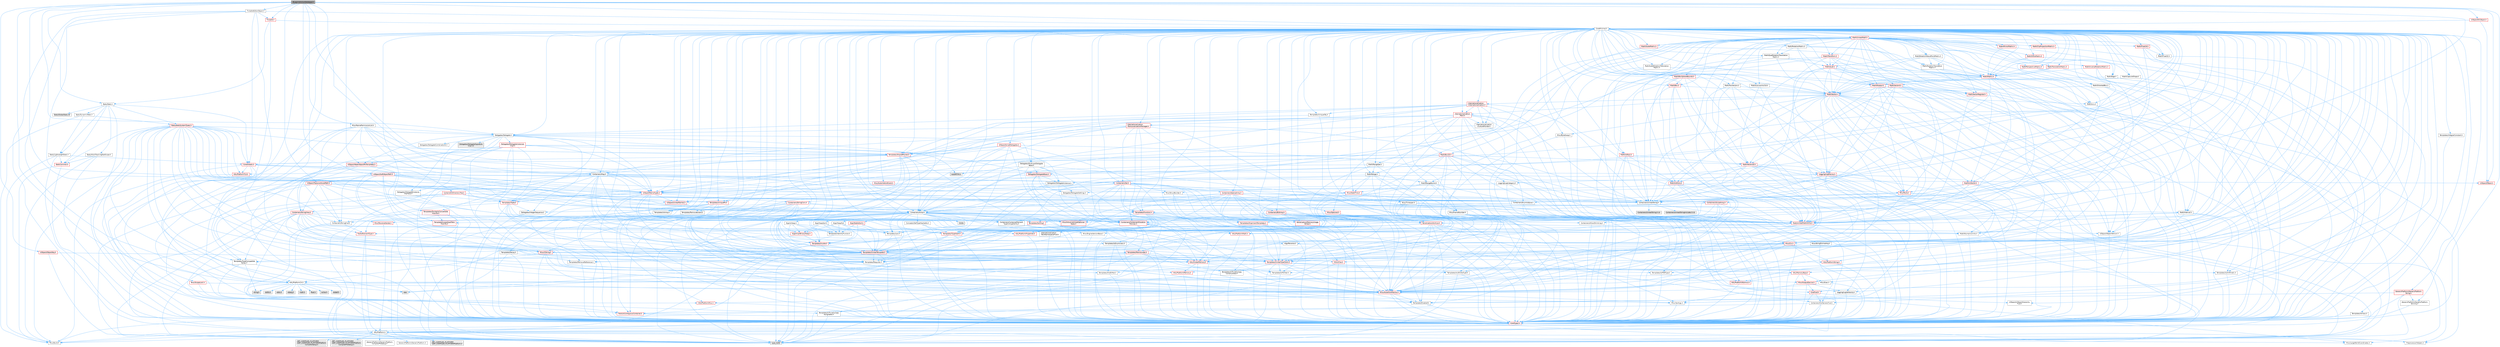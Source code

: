 digraph "BlueprintActionDatabase.h"
{
 // INTERACTIVE_SVG=YES
 // LATEX_PDF_SIZE
  bgcolor="transparent";
  edge [fontname=Helvetica,fontsize=10,labelfontname=Helvetica,labelfontsize=10];
  node [fontname=Helvetica,fontsize=10,shape=box,height=0.2,width=0.4];
  Node1 [id="Node000001",label="BlueprintActionDatabase.h",height=0.2,width=0.4,color="gray40", fillcolor="grey60", style="filled", fontcolor="black",tooltip=" "];
  Node1 -> Node2 [id="edge1_Node000001_Node000002",color="steelblue1",style="solid",tooltip=" "];
  Node2 [id="Node000002",label="Containers/Array.h",height=0.2,width=0.4,color="grey40", fillcolor="white", style="filled",URL="$df/dd0/Array_8h.html",tooltip=" "];
  Node2 -> Node3 [id="edge2_Node000002_Node000003",color="steelblue1",style="solid",tooltip=" "];
  Node3 [id="Node000003",label="CoreTypes.h",height=0.2,width=0.4,color="red", fillcolor="#FFF0F0", style="filled",URL="$dc/dec/CoreTypes_8h.html",tooltip=" "];
  Node3 -> Node4 [id="edge3_Node000003_Node000004",color="steelblue1",style="solid",tooltip=" "];
  Node4 [id="Node000004",label="HAL/Platform.h",height=0.2,width=0.4,color="grey40", fillcolor="white", style="filled",URL="$d9/dd0/Platform_8h.html",tooltip=" "];
  Node4 -> Node5 [id="edge4_Node000004_Node000005",color="steelblue1",style="solid",tooltip=" "];
  Node5 [id="Node000005",label="Misc/Build.h",height=0.2,width=0.4,color="grey40", fillcolor="white", style="filled",URL="$d3/dbb/Build_8h.html",tooltip=" "];
  Node4 -> Node6 [id="edge5_Node000004_Node000006",color="steelblue1",style="solid",tooltip=" "];
  Node6 [id="Node000006",label="Misc/LargeWorldCoordinates.h",height=0.2,width=0.4,color="grey40", fillcolor="white", style="filled",URL="$d2/dcb/LargeWorldCoordinates_8h.html",tooltip=" "];
  Node4 -> Node7 [id="edge6_Node000004_Node000007",color="steelblue1",style="solid",tooltip=" "];
  Node7 [id="Node000007",label="type_traits",height=0.2,width=0.4,color="grey60", fillcolor="#E0E0E0", style="filled",tooltip=" "];
  Node4 -> Node8 [id="edge7_Node000004_Node000008",color="steelblue1",style="solid",tooltip=" "];
  Node8 [id="Node000008",label="PreprocessorHelpers.h",height=0.2,width=0.4,color="grey40", fillcolor="white", style="filled",URL="$db/ddb/PreprocessorHelpers_8h.html",tooltip=" "];
  Node4 -> Node9 [id="edge8_Node000004_Node000009",color="steelblue1",style="solid",tooltip=" "];
  Node9 [id="Node000009",label="UBT_COMPILED_PLATFORM\l/UBT_COMPILED_PLATFORMPlatform\lCompilerPreSetup.h",height=0.2,width=0.4,color="grey60", fillcolor="#E0E0E0", style="filled",tooltip=" "];
  Node4 -> Node10 [id="edge9_Node000004_Node000010",color="steelblue1",style="solid",tooltip=" "];
  Node10 [id="Node000010",label="GenericPlatform/GenericPlatform\lCompilerPreSetup.h",height=0.2,width=0.4,color="grey40", fillcolor="white", style="filled",URL="$d9/dc8/GenericPlatformCompilerPreSetup_8h.html",tooltip=" "];
  Node4 -> Node11 [id="edge10_Node000004_Node000011",color="steelblue1",style="solid",tooltip=" "];
  Node11 [id="Node000011",label="GenericPlatform/GenericPlatform.h",height=0.2,width=0.4,color="grey40", fillcolor="white", style="filled",URL="$d6/d84/GenericPlatform_8h.html",tooltip=" "];
  Node4 -> Node12 [id="edge11_Node000004_Node000012",color="steelblue1",style="solid",tooltip=" "];
  Node12 [id="Node000012",label="UBT_COMPILED_PLATFORM\l/UBT_COMPILED_PLATFORMPlatform.h",height=0.2,width=0.4,color="grey60", fillcolor="#E0E0E0", style="filled",tooltip=" "];
  Node4 -> Node13 [id="edge12_Node000004_Node000013",color="steelblue1",style="solid",tooltip=" "];
  Node13 [id="Node000013",label="UBT_COMPILED_PLATFORM\l/UBT_COMPILED_PLATFORMPlatform\lCompilerSetup.h",height=0.2,width=0.4,color="grey60", fillcolor="#E0E0E0", style="filled",tooltip=" "];
  Node2 -> Node17 [id="edge13_Node000002_Node000017",color="steelblue1",style="solid",tooltip=" "];
  Node17 [id="Node000017",label="Misc/AssertionMacros.h",height=0.2,width=0.4,color="red", fillcolor="#FFF0F0", style="filled",URL="$d0/dfa/AssertionMacros_8h.html",tooltip=" "];
  Node17 -> Node3 [id="edge14_Node000017_Node000003",color="steelblue1",style="solid",tooltip=" "];
  Node17 -> Node4 [id="edge15_Node000017_Node000004",color="steelblue1",style="solid",tooltip=" "];
  Node17 -> Node18 [id="edge16_Node000017_Node000018",color="steelblue1",style="solid",tooltip=" "];
  Node18 [id="Node000018",label="HAL/PlatformMisc.h",height=0.2,width=0.4,color="red", fillcolor="#FFF0F0", style="filled",URL="$d0/df5/PlatformMisc_8h.html",tooltip=" "];
  Node18 -> Node3 [id="edge17_Node000018_Node000003",color="steelblue1",style="solid",tooltip=" "];
  Node17 -> Node8 [id="edge18_Node000017_Node000008",color="steelblue1",style="solid",tooltip=" "];
  Node17 -> Node54 [id="edge19_Node000017_Node000054",color="steelblue1",style="solid",tooltip=" "];
  Node54 [id="Node000054",label="Templates/EnableIf.h",height=0.2,width=0.4,color="grey40", fillcolor="white", style="filled",URL="$d7/d60/EnableIf_8h.html",tooltip=" "];
  Node54 -> Node3 [id="edge20_Node000054_Node000003",color="steelblue1",style="solid",tooltip=" "];
  Node17 -> Node60 [id="edge21_Node000017_Node000060",color="steelblue1",style="solid",tooltip=" "];
  Node60 [id="Node000060",label="Misc/VarArgs.h",height=0.2,width=0.4,color="grey40", fillcolor="white", style="filled",URL="$d5/d6f/VarArgs_8h.html",tooltip=" "];
  Node60 -> Node3 [id="edge22_Node000060_Node000003",color="steelblue1",style="solid",tooltip=" "];
  Node2 -> Node68 [id="edge23_Node000002_Node000068",color="steelblue1",style="solid",tooltip=" "];
  Node68 [id="Node000068",label="Misc/IntrusiveUnsetOptional\lState.h",height=0.2,width=0.4,color="red", fillcolor="#FFF0F0", style="filled",URL="$d2/d0a/IntrusiveUnsetOptionalState_8h.html",tooltip=" "];
  Node2 -> Node70 [id="edge24_Node000002_Node000070",color="steelblue1",style="solid",tooltip=" "];
  Node70 [id="Node000070",label="Misc/ReverseIterate.h",height=0.2,width=0.4,color="red", fillcolor="#FFF0F0", style="filled",URL="$db/de3/ReverseIterate_8h.html",tooltip=" "];
  Node70 -> Node4 [id="edge25_Node000070_Node000004",color="steelblue1",style="solid",tooltip=" "];
  Node2 -> Node72 [id="edge26_Node000002_Node000072",color="steelblue1",style="solid",tooltip=" "];
  Node72 [id="Node000072",label="HAL/UnrealMemory.h",height=0.2,width=0.4,color="red", fillcolor="#FFF0F0", style="filled",URL="$d9/d96/UnrealMemory_8h.html",tooltip=" "];
  Node72 -> Node3 [id="edge27_Node000072_Node000003",color="steelblue1",style="solid",tooltip=" "];
  Node72 -> Node76 [id="edge28_Node000072_Node000076",color="steelblue1",style="solid",tooltip=" "];
  Node76 [id="Node000076",label="HAL/MemoryBase.h",height=0.2,width=0.4,color="red", fillcolor="#FFF0F0", style="filled",URL="$d6/d9f/MemoryBase_8h.html",tooltip=" "];
  Node76 -> Node3 [id="edge29_Node000076_Node000003",color="steelblue1",style="solid",tooltip=" "];
  Node76 -> Node47 [id="edge30_Node000076_Node000047",color="steelblue1",style="solid",tooltip=" "];
  Node47 [id="Node000047",label="HAL/PlatformAtomics.h",height=0.2,width=0.4,color="red", fillcolor="#FFF0F0", style="filled",URL="$d3/d36/PlatformAtomics_8h.html",tooltip=" "];
  Node47 -> Node3 [id="edge31_Node000047_Node000003",color="steelblue1",style="solid",tooltip=" "];
  Node76 -> Node30 [id="edge32_Node000076_Node000030",color="steelblue1",style="solid",tooltip=" "];
  Node30 [id="Node000030",label="HAL/PlatformCrt.h",height=0.2,width=0.4,color="grey40", fillcolor="white", style="filled",URL="$d8/d75/PlatformCrt_8h.html",tooltip=" "];
  Node30 -> Node31 [id="edge33_Node000030_Node000031",color="steelblue1",style="solid",tooltip=" "];
  Node31 [id="Node000031",label="new",height=0.2,width=0.4,color="grey60", fillcolor="#E0E0E0", style="filled",tooltip=" "];
  Node30 -> Node32 [id="edge34_Node000030_Node000032",color="steelblue1",style="solid",tooltip=" "];
  Node32 [id="Node000032",label="wchar.h",height=0.2,width=0.4,color="grey60", fillcolor="#E0E0E0", style="filled",tooltip=" "];
  Node30 -> Node33 [id="edge35_Node000030_Node000033",color="steelblue1",style="solid",tooltip=" "];
  Node33 [id="Node000033",label="stddef.h",height=0.2,width=0.4,color="grey60", fillcolor="#E0E0E0", style="filled",tooltip=" "];
  Node30 -> Node34 [id="edge36_Node000030_Node000034",color="steelblue1",style="solid",tooltip=" "];
  Node34 [id="Node000034",label="stdlib.h",height=0.2,width=0.4,color="grey60", fillcolor="#E0E0E0", style="filled",tooltip=" "];
  Node30 -> Node35 [id="edge37_Node000030_Node000035",color="steelblue1",style="solid",tooltip=" "];
  Node35 [id="Node000035",label="stdio.h",height=0.2,width=0.4,color="grey60", fillcolor="#E0E0E0", style="filled",tooltip=" "];
  Node30 -> Node36 [id="edge38_Node000030_Node000036",color="steelblue1",style="solid",tooltip=" "];
  Node36 [id="Node000036",label="stdarg.h",height=0.2,width=0.4,color="grey60", fillcolor="#E0E0E0", style="filled",tooltip=" "];
  Node30 -> Node37 [id="edge39_Node000030_Node000037",color="steelblue1",style="solid",tooltip=" "];
  Node37 [id="Node000037",label="math.h",height=0.2,width=0.4,color="grey60", fillcolor="#E0E0E0", style="filled",tooltip=" "];
  Node30 -> Node38 [id="edge40_Node000030_Node000038",color="steelblue1",style="solid",tooltip=" "];
  Node38 [id="Node000038",label="float.h",height=0.2,width=0.4,color="grey60", fillcolor="#E0E0E0", style="filled",tooltip=" "];
  Node30 -> Node39 [id="edge41_Node000030_Node000039",color="steelblue1",style="solid",tooltip=" "];
  Node39 [id="Node000039",label="string.h",height=0.2,width=0.4,color="grey60", fillcolor="#E0E0E0", style="filled",tooltip=" "];
  Node76 -> Node77 [id="edge42_Node000076_Node000077",color="steelblue1",style="solid",tooltip=" "];
  Node77 [id="Node000077",label="Misc/Exec.h",height=0.2,width=0.4,color="grey40", fillcolor="white", style="filled",URL="$de/ddb/Exec_8h.html",tooltip=" "];
  Node77 -> Node3 [id="edge43_Node000077_Node000003",color="steelblue1",style="solid",tooltip=" "];
  Node77 -> Node17 [id="edge44_Node000077_Node000017",color="steelblue1",style="solid",tooltip=" "];
  Node76 -> Node78 [id="edge45_Node000076_Node000078",color="steelblue1",style="solid",tooltip=" "];
  Node78 [id="Node000078",label="Misc/OutputDevice.h",height=0.2,width=0.4,color="red", fillcolor="#FFF0F0", style="filled",URL="$d7/d32/OutputDevice_8h.html",tooltip=" "];
  Node78 -> Node25 [id="edge46_Node000078_Node000025",color="steelblue1",style="solid",tooltip=" "];
  Node25 [id="Node000025",label="CoreFwd.h",height=0.2,width=0.4,color="red", fillcolor="#FFF0F0", style="filled",URL="$d1/d1e/CoreFwd_8h.html",tooltip=" "];
  Node25 -> Node3 [id="edge47_Node000025_Node000003",color="steelblue1",style="solid",tooltip=" "];
  Node25 -> Node26 [id="edge48_Node000025_Node000026",color="steelblue1",style="solid",tooltip=" "];
  Node26 [id="Node000026",label="Containers/ContainersFwd.h",height=0.2,width=0.4,color="grey40", fillcolor="white", style="filled",URL="$d4/d0a/ContainersFwd_8h.html",tooltip=" "];
  Node26 -> Node4 [id="edge49_Node000026_Node000004",color="steelblue1",style="solid",tooltip=" "];
  Node26 -> Node3 [id="edge50_Node000026_Node000003",color="steelblue1",style="solid",tooltip=" "];
  Node26 -> Node23 [id="edge51_Node000026_Node000023",color="steelblue1",style="solid",tooltip=" "];
  Node23 [id="Node000023",label="Traits/IsContiguousContainer.h",height=0.2,width=0.4,color="red", fillcolor="#FFF0F0", style="filled",URL="$d5/d3c/IsContiguousContainer_8h.html",tooltip=" "];
  Node23 -> Node3 [id="edge52_Node000023_Node000003",color="steelblue1",style="solid",tooltip=" "];
  Node25 -> Node28 [id="edge53_Node000025_Node000028",color="steelblue1",style="solid",tooltip=" "];
  Node28 [id="Node000028",label="UObject/UObjectHierarchy\lFwd.h",height=0.2,width=0.4,color="grey40", fillcolor="white", style="filled",URL="$d3/d13/UObjectHierarchyFwd_8h.html",tooltip=" "];
  Node78 -> Node3 [id="edge54_Node000078_Node000003",color="steelblue1",style="solid",tooltip=" "];
  Node78 -> Node79 [id="edge55_Node000078_Node000079",color="steelblue1",style="solid",tooltip=" "];
  Node79 [id="Node000079",label="Logging/LogVerbosity.h",height=0.2,width=0.4,color="grey40", fillcolor="white", style="filled",URL="$d2/d8f/LogVerbosity_8h.html",tooltip=" "];
  Node79 -> Node3 [id="edge56_Node000079_Node000003",color="steelblue1",style="solid",tooltip=" "];
  Node78 -> Node60 [id="edge57_Node000078_Node000060",color="steelblue1",style="solid",tooltip=" "];
  Node72 -> Node89 [id="edge58_Node000072_Node000089",color="steelblue1",style="solid",tooltip=" "];
  Node89 [id="Node000089",label="HAL/PlatformMemory.h",height=0.2,width=0.4,color="red", fillcolor="#FFF0F0", style="filled",URL="$de/d68/PlatformMemory_8h.html",tooltip=" "];
  Node89 -> Node3 [id="edge59_Node000089_Node000003",color="steelblue1",style="solid",tooltip=" "];
  Node72 -> Node92 [id="edge60_Node000072_Node000092",color="steelblue1",style="solid",tooltip=" "];
  Node92 [id="Node000092",label="Templates/IsPointer.h",height=0.2,width=0.4,color="grey40", fillcolor="white", style="filled",URL="$d7/d05/IsPointer_8h.html",tooltip=" "];
  Node92 -> Node3 [id="edge61_Node000092_Node000003",color="steelblue1",style="solid",tooltip=" "];
  Node2 -> Node93 [id="edge62_Node000002_Node000093",color="steelblue1",style="solid",tooltip=" "];
  Node93 [id="Node000093",label="Templates/UnrealTypeTraits.h",height=0.2,width=0.4,color="red", fillcolor="#FFF0F0", style="filled",URL="$d2/d2d/UnrealTypeTraits_8h.html",tooltip=" "];
  Node93 -> Node3 [id="edge63_Node000093_Node000003",color="steelblue1",style="solid",tooltip=" "];
  Node93 -> Node92 [id="edge64_Node000093_Node000092",color="steelblue1",style="solid",tooltip=" "];
  Node93 -> Node17 [id="edge65_Node000093_Node000017",color="steelblue1",style="solid",tooltip=" "];
  Node93 -> Node85 [id="edge66_Node000093_Node000085",color="steelblue1",style="solid",tooltip=" "];
  Node85 [id="Node000085",label="Templates/AndOrNot.h",height=0.2,width=0.4,color="grey40", fillcolor="white", style="filled",URL="$db/d0a/AndOrNot_8h.html",tooltip=" "];
  Node85 -> Node3 [id="edge67_Node000085_Node000003",color="steelblue1",style="solid",tooltip=" "];
  Node93 -> Node54 [id="edge68_Node000093_Node000054",color="steelblue1",style="solid",tooltip=" "];
  Node93 -> Node94 [id="edge69_Node000093_Node000094",color="steelblue1",style="solid",tooltip=" "];
  Node94 [id="Node000094",label="Templates/IsArithmetic.h",height=0.2,width=0.4,color="grey40", fillcolor="white", style="filled",URL="$d2/d5d/IsArithmetic_8h.html",tooltip=" "];
  Node94 -> Node3 [id="edge70_Node000094_Node000003",color="steelblue1",style="solid",tooltip=" "];
  Node93 -> Node96 [id="edge71_Node000093_Node000096",color="steelblue1",style="solid",tooltip=" "];
  Node96 [id="Node000096",label="Templates/IsPODType.h",height=0.2,width=0.4,color="grey40", fillcolor="white", style="filled",URL="$d7/db1/IsPODType_8h.html",tooltip=" "];
  Node96 -> Node3 [id="edge72_Node000096_Node000003",color="steelblue1",style="solid",tooltip=" "];
  Node93 -> Node97 [id="edge73_Node000093_Node000097",color="steelblue1",style="solid",tooltip=" "];
  Node97 [id="Node000097",label="Templates/IsUECoreType.h",height=0.2,width=0.4,color="grey40", fillcolor="white", style="filled",URL="$d1/db8/IsUECoreType_8h.html",tooltip=" "];
  Node97 -> Node3 [id="edge74_Node000097_Node000003",color="steelblue1",style="solid",tooltip=" "];
  Node97 -> Node7 [id="edge75_Node000097_Node000007",color="steelblue1",style="solid",tooltip=" "];
  Node93 -> Node86 [id="edge76_Node000093_Node000086",color="steelblue1",style="solid",tooltip=" "];
  Node86 [id="Node000086",label="Templates/IsTriviallyCopy\lConstructible.h",height=0.2,width=0.4,color="grey40", fillcolor="white", style="filled",URL="$d3/d78/IsTriviallyCopyConstructible_8h.html",tooltip=" "];
  Node86 -> Node3 [id="edge77_Node000086_Node000003",color="steelblue1",style="solid",tooltip=" "];
  Node86 -> Node7 [id="edge78_Node000086_Node000007",color="steelblue1",style="solid",tooltip=" "];
  Node2 -> Node98 [id="edge79_Node000002_Node000098",color="steelblue1",style="solid",tooltip=" "];
  Node98 [id="Node000098",label="Templates/UnrealTemplate.h",height=0.2,width=0.4,color="red", fillcolor="#FFF0F0", style="filled",URL="$d4/d24/UnrealTemplate_8h.html",tooltip=" "];
  Node98 -> Node3 [id="edge80_Node000098_Node000003",color="steelblue1",style="solid",tooltip=" "];
  Node98 -> Node92 [id="edge81_Node000098_Node000092",color="steelblue1",style="solid",tooltip=" "];
  Node98 -> Node72 [id="edge82_Node000098_Node000072",color="steelblue1",style="solid",tooltip=" "];
  Node98 -> Node93 [id="edge83_Node000098_Node000093",color="steelblue1",style="solid",tooltip=" "];
  Node98 -> Node101 [id="edge84_Node000098_Node000101",color="steelblue1",style="solid",tooltip=" "];
  Node101 [id="Node000101",label="Templates/RemoveReference.h",height=0.2,width=0.4,color="grey40", fillcolor="white", style="filled",URL="$da/dbe/RemoveReference_8h.html",tooltip=" "];
  Node101 -> Node3 [id="edge85_Node000101_Node000003",color="steelblue1",style="solid",tooltip=" "];
  Node98 -> Node62 [id="edge86_Node000098_Node000062",color="steelblue1",style="solid",tooltip=" "];
  Node62 [id="Node000062",label="Templates/Requires.h",height=0.2,width=0.4,color="grey40", fillcolor="white", style="filled",URL="$dc/d96/Requires_8h.html",tooltip=" "];
  Node62 -> Node54 [id="edge87_Node000062_Node000054",color="steelblue1",style="solid",tooltip=" "];
  Node62 -> Node7 [id="edge88_Node000062_Node000007",color="steelblue1",style="solid",tooltip=" "];
  Node98 -> Node102 [id="edge89_Node000098_Node000102",color="steelblue1",style="solid",tooltip=" "];
  Node102 [id="Node000102",label="Templates/TypeCompatible\lBytes.h",height=0.2,width=0.4,color="grey40", fillcolor="white", style="filled",URL="$df/d0a/TypeCompatibleBytes_8h.html",tooltip=" "];
  Node102 -> Node3 [id="edge90_Node000102_Node000003",color="steelblue1",style="solid",tooltip=" "];
  Node102 -> Node39 [id="edge91_Node000102_Node000039",color="steelblue1",style="solid",tooltip=" "];
  Node102 -> Node31 [id="edge92_Node000102_Node000031",color="steelblue1",style="solid",tooltip=" "];
  Node102 -> Node7 [id="edge93_Node000102_Node000007",color="steelblue1",style="solid",tooltip=" "];
  Node98 -> Node23 [id="edge94_Node000098_Node000023",color="steelblue1",style="solid",tooltip=" "];
  Node98 -> Node7 [id="edge95_Node000098_Node000007",color="steelblue1",style="solid",tooltip=" "];
  Node2 -> Node104 [id="edge96_Node000002_Node000104",color="steelblue1",style="solid",tooltip=" "];
  Node104 [id="Node000104",label="Containers/AllowShrinking.h",height=0.2,width=0.4,color="grey40", fillcolor="white", style="filled",URL="$d7/d1a/AllowShrinking_8h.html",tooltip=" "];
  Node104 -> Node3 [id="edge97_Node000104_Node000003",color="steelblue1",style="solid",tooltip=" "];
  Node2 -> Node105 [id="edge98_Node000002_Node000105",color="steelblue1",style="solid",tooltip=" "];
  Node105 [id="Node000105",label="Containers/ContainerAllocation\lPolicies.h",height=0.2,width=0.4,color="red", fillcolor="#FFF0F0", style="filled",URL="$d7/dff/ContainerAllocationPolicies_8h.html",tooltip=" "];
  Node105 -> Node3 [id="edge99_Node000105_Node000003",color="steelblue1",style="solid",tooltip=" "];
  Node105 -> Node105 [id="edge100_Node000105_Node000105",color="steelblue1",style="solid",tooltip=" "];
  Node105 -> Node107 [id="edge101_Node000105_Node000107",color="steelblue1",style="solid",tooltip=" "];
  Node107 [id="Node000107",label="HAL/PlatformMath.h",height=0.2,width=0.4,color="red", fillcolor="#FFF0F0", style="filled",URL="$dc/d53/PlatformMath_8h.html",tooltip=" "];
  Node107 -> Node3 [id="edge102_Node000107_Node000003",color="steelblue1",style="solid",tooltip=" "];
  Node105 -> Node72 [id="edge103_Node000105_Node000072",color="steelblue1",style="solid",tooltip=" "];
  Node105 -> Node40 [id="edge104_Node000105_Node000040",color="steelblue1",style="solid",tooltip=" "];
  Node40 [id="Node000040",label="Math/NumericLimits.h",height=0.2,width=0.4,color="grey40", fillcolor="white", style="filled",URL="$df/d1b/NumericLimits_8h.html",tooltip=" "];
  Node40 -> Node3 [id="edge105_Node000040_Node000003",color="steelblue1",style="solid",tooltip=" "];
  Node105 -> Node17 [id="edge106_Node000105_Node000017",color="steelblue1",style="solid",tooltip=" "];
  Node105 -> Node116 [id="edge107_Node000105_Node000116",color="steelblue1",style="solid",tooltip=" "];
  Node116 [id="Node000116",label="Templates/MemoryOps.h",height=0.2,width=0.4,color="red", fillcolor="#FFF0F0", style="filled",URL="$db/dea/MemoryOps_8h.html",tooltip=" "];
  Node116 -> Node3 [id="edge108_Node000116_Node000003",color="steelblue1",style="solid",tooltip=" "];
  Node116 -> Node72 [id="edge109_Node000116_Node000072",color="steelblue1",style="solid",tooltip=" "];
  Node116 -> Node87 [id="edge110_Node000116_Node000087",color="steelblue1",style="solid",tooltip=" "];
  Node87 [id="Node000087",label="Templates/IsTriviallyCopy\lAssignable.h",height=0.2,width=0.4,color="grey40", fillcolor="white", style="filled",URL="$d2/df2/IsTriviallyCopyAssignable_8h.html",tooltip=" "];
  Node87 -> Node3 [id="edge111_Node000087_Node000003",color="steelblue1",style="solid",tooltip=" "];
  Node87 -> Node7 [id="edge112_Node000087_Node000007",color="steelblue1",style="solid",tooltip=" "];
  Node116 -> Node86 [id="edge113_Node000116_Node000086",color="steelblue1",style="solid",tooltip=" "];
  Node116 -> Node62 [id="edge114_Node000116_Node000062",color="steelblue1",style="solid",tooltip=" "];
  Node116 -> Node93 [id="edge115_Node000116_Node000093",color="steelblue1",style="solid",tooltip=" "];
  Node116 -> Node31 [id="edge116_Node000116_Node000031",color="steelblue1",style="solid",tooltip=" "];
  Node116 -> Node7 [id="edge117_Node000116_Node000007",color="steelblue1",style="solid",tooltip=" "];
  Node105 -> Node102 [id="edge118_Node000105_Node000102",color="steelblue1",style="solid",tooltip=" "];
  Node105 -> Node7 [id="edge119_Node000105_Node000007",color="steelblue1",style="solid",tooltip=" "];
  Node2 -> Node117 [id="edge120_Node000002_Node000117",color="steelblue1",style="solid",tooltip=" "];
  Node117 [id="Node000117",label="Containers/ContainerElement\lTypeCompatibility.h",height=0.2,width=0.4,color="grey40", fillcolor="white", style="filled",URL="$df/ddf/ContainerElementTypeCompatibility_8h.html",tooltip=" "];
  Node117 -> Node3 [id="edge121_Node000117_Node000003",color="steelblue1",style="solid",tooltip=" "];
  Node117 -> Node93 [id="edge122_Node000117_Node000093",color="steelblue1",style="solid",tooltip=" "];
  Node2 -> Node118 [id="edge123_Node000002_Node000118",color="steelblue1",style="solid",tooltip=" "];
  Node118 [id="Node000118",label="Serialization/Archive.h",height=0.2,width=0.4,color="red", fillcolor="#FFF0F0", style="filled",URL="$d7/d3b/Archive_8h.html",tooltip=" "];
  Node118 -> Node25 [id="edge124_Node000118_Node000025",color="steelblue1",style="solid",tooltip=" "];
  Node118 -> Node3 [id="edge125_Node000118_Node000003",color="steelblue1",style="solid",tooltip=" "];
  Node118 -> Node119 [id="edge126_Node000118_Node000119",color="steelblue1",style="solid",tooltip=" "];
  Node119 [id="Node000119",label="HAL/PlatformProperties.h",height=0.2,width=0.4,color="red", fillcolor="#FFF0F0", style="filled",URL="$d9/db0/PlatformProperties_8h.html",tooltip=" "];
  Node119 -> Node3 [id="edge127_Node000119_Node000003",color="steelblue1",style="solid",tooltip=" "];
  Node118 -> Node122 [id="edge128_Node000118_Node000122",color="steelblue1",style="solid",tooltip=" "];
  Node122 [id="Node000122",label="Internationalization\l/TextNamespaceFwd.h",height=0.2,width=0.4,color="grey40", fillcolor="white", style="filled",URL="$d8/d97/TextNamespaceFwd_8h.html",tooltip=" "];
  Node122 -> Node3 [id="edge129_Node000122_Node000003",color="steelblue1",style="solid",tooltip=" "];
  Node118 -> Node17 [id="edge130_Node000118_Node000017",color="steelblue1",style="solid",tooltip=" "];
  Node118 -> Node5 [id="edge131_Node000118_Node000005",color="steelblue1",style="solid",tooltip=" "];
  Node118 -> Node123 [id="edge132_Node000118_Node000123",color="steelblue1",style="solid",tooltip=" "];
  Node123 [id="Node000123",label="Misc/EngineVersionBase.h",height=0.2,width=0.4,color="grey40", fillcolor="white", style="filled",URL="$d5/d2b/EngineVersionBase_8h.html",tooltip=" "];
  Node123 -> Node3 [id="edge133_Node000123_Node000003",color="steelblue1",style="solid",tooltip=" "];
  Node118 -> Node60 [id="edge134_Node000118_Node000060",color="steelblue1",style="solid",tooltip=" "];
  Node118 -> Node54 [id="edge135_Node000118_Node000054",color="steelblue1",style="solid",tooltip=" "];
  Node118 -> Node126 [id="edge136_Node000118_Node000126",color="steelblue1",style="solid",tooltip=" "];
  Node126 [id="Node000126",label="Templates/IsEnumClass.h",height=0.2,width=0.4,color="grey40", fillcolor="white", style="filled",URL="$d7/d15/IsEnumClass_8h.html",tooltip=" "];
  Node126 -> Node3 [id="edge137_Node000126_Node000003",color="steelblue1",style="solid",tooltip=" "];
  Node126 -> Node85 [id="edge138_Node000126_Node000085",color="steelblue1",style="solid",tooltip=" "];
  Node118 -> Node98 [id="edge139_Node000118_Node000098",color="steelblue1",style="solid",tooltip=" "];
  Node118 -> Node127 [id="edge140_Node000118_Node000127",color="steelblue1",style="solid",tooltip=" "];
  Node127 [id="Node000127",label="UObject/ObjectVersion.h",height=0.2,width=0.4,color="grey40", fillcolor="white", style="filled",URL="$da/d63/ObjectVersion_8h.html",tooltip=" "];
  Node127 -> Node3 [id="edge141_Node000127_Node000003",color="steelblue1",style="solid",tooltip=" "];
  Node2 -> Node128 [id="edge142_Node000002_Node000128",color="steelblue1",style="solid",tooltip=" "];
  Node128 [id="Node000128",label="Serialization/MemoryImage\lWriter.h",height=0.2,width=0.4,color="red", fillcolor="#FFF0F0", style="filled",URL="$d0/d08/MemoryImageWriter_8h.html",tooltip=" "];
  Node128 -> Node3 [id="edge143_Node000128_Node000003",color="steelblue1",style="solid",tooltip=" "];
  Node2 -> Node142 [id="edge144_Node000002_Node000142",color="steelblue1",style="solid",tooltip=" "];
  Node142 [id="Node000142",label="Algo/Heapify.h",height=0.2,width=0.4,color="grey40", fillcolor="white", style="filled",URL="$d0/d2a/Heapify_8h.html",tooltip=" "];
  Node142 -> Node143 [id="edge145_Node000142_Node000143",color="steelblue1",style="solid",tooltip=" "];
  Node143 [id="Node000143",label="Algo/Impl/BinaryHeap.h",height=0.2,width=0.4,color="red", fillcolor="#FFF0F0", style="filled",URL="$d7/da3/Algo_2Impl_2BinaryHeap_8h.html",tooltip=" "];
  Node143 -> Node144 [id="edge146_Node000143_Node000144",color="steelblue1",style="solid",tooltip=" "];
  Node144 [id="Node000144",label="Templates/Invoke.h",height=0.2,width=0.4,color="red", fillcolor="#FFF0F0", style="filled",URL="$d7/deb/Invoke_8h.html",tooltip=" "];
  Node144 -> Node3 [id="edge147_Node000144_Node000003",color="steelblue1",style="solid",tooltip=" "];
  Node144 -> Node98 [id="edge148_Node000144_Node000098",color="steelblue1",style="solid",tooltip=" "];
  Node144 -> Node7 [id="edge149_Node000144_Node000007",color="steelblue1",style="solid",tooltip=" "];
  Node143 -> Node7 [id="edge150_Node000143_Node000007",color="steelblue1",style="solid",tooltip=" "];
  Node142 -> Node148 [id="edge151_Node000142_Node000148",color="steelblue1",style="solid",tooltip=" "];
  Node148 [id="Node000148",label="Templates/IdentityFunctor.h",height=0.2,width=0.4,color="grey40", fillcolor="white", style="filled",URL="$d7/d2e/IdentityFunctor_8h.html",tooltip=" "];
  Node148 -> Node4 [id="edge152_Node000148_Node000004",color="steelblue1",style="solid",tooltip=" "];
  Node142 -> Node144 [id="edge153_Node000142_Node000144",color="steelblue1",style="solid",tooltip=" "];
  Node142 -> Node149 [id="edge154_Node000142_Node000149",color="steelblue1",style="solid",tooltip=" "];
  Node149 [id="Node000149",label="Templates/Less.h",height=0.2,width=0.4,color="grey40", fillcolor="white", style="filled",URL="$de/dc8/Less_8h.html",tooltip=" "];
  Node149 -> Node3 [id="edge155_Node000149_Node000003",color="steelblue1",style="solid",tooltip=" "];
  Node149 -> Node98 [id="edge156_Node000149_Node000098",color="steelblue1",style="solid",tooltip=" "];
  Node142 -> Node98 [id="edge157_Node000142_Node000098",color="steelblue1",style="solid",tooltip=" "];
  Node2 -> Node150 [id="edge158_Node000002_Node000150",color="steelblue1",style="solid",tooltip=" "];
  Node150 [id="Node000150",label="Algo/HeapSort.h",height=0.2,width=0.4,color="grey40", fillcolor="white", style="filled",URL="$d3/d92/HeapSort_8h.html",tooltip=" "];
  Node150 -> Node143 [id="edge159_Node000150_Node000143",color="steelblue1",style="solid",tooltip=" "];
  Node150 -> Node148 [id="edge160_Node000150_Node000148",color="steelblue1",style="solid",tooltip=" "];
  Node150 -> Node149 [id="edge161_Node000150_Node000149",color="steelblue1",style="solid",tooltip=" "];
  Node150 -> Node98 [id="edge162_Node000150_Node000098",color="steelblue1",style="solid",tooltip=" "];
  Node2 -> Node151 [id="edge163_Node000002_Node000151",color="steelblue1",style="solid",tooltip=" "];
  Node151 [id="Node000151",label="Algo/IsHeap.h",height=0.2,width=0.4,color="grey40", fillcolor="white", style="filled",URL="$de/d32/IsHeap_8h.html",tooltip=" "];
  Node151 -> Node143 [id="edge164_Node000151_Node000143",color="steelblue1",style="solid",tooltip=" "];
  Node151 -> Node148 [id="edge165_Node000151_Node000148",color="steelblue1",style="solid",tooltip=" "];
  Node151 -> Node144 [id="edge166_Node000151_Node000144",color="steelblue1",style="solid",tooltip=" "];
  Node151 -> Node149 [id="edge167_Node000151_Node000149",color="steelblue1",style="solid",tooltip=" "];
  Node151 -> Node98 [id="edge168_Node000151_Node000098",color="steelblue1",style="solid",tooltip=" "];
  Node2 -> Node143 [id="edge169_Node000002_Node000143",color="steelblue1",style="solid",tooltip=" "];
  Node2 -> Node152 [id="edge170_Node000002_Node000152",color="steelblue1",style="solid",tooltip=" "];
  Node152 [id="Node000152",label="Algo/StableSort.h",height=0.2,width=0.4,color="red", fillcolor="#FFF0F0", style="filled",URL="$d7/d3c/StableSort_8h.html",tooltip=" "];
  Node152 -> Node148 [id="edge171_Node000152_Node000148",color="steelblue1",style="solid",tooltip=" "];
  Node152 -> Node144 [id="edge172_Node000152_Node000144",color="steelblue1",style="solid",tooltip=" "];
  Node152 -> Node149 [id="edge173_Node000152_Node000149",color="steelblue1",style="solid",tooltip=" "];
  Node152 -> Node98 [id="edge174_Node000152_Node000098",color="steelblue1",style="solid",tooltip=" "];
  Node2 -> Node155 [id="edge175_Node000002_Node000155",color="steelblue1",style="solid",tooltip=" "];
  Node155 [id="Node000155",label="Concepts/GetTypeHashable.h",height=0.2,width=0.4,color="grey40", fillcolor="white", style="filled",URL="$d3/da2/GetTypeHashable_8h.html",tooltip=" "];
  Node155 -> Node3 [id="edge176_Node000155_Node000003",color="steelblue1",style="solid",tooltip=" "];
  Node155 -> Node133 [id="edge177_Node000155_Node000133",color="steelblue1",style="solid",tooltip=" "];
  Node133 [id="Node000133",label="Templates/TypeHash.h",height=0.2,width=0.4,color="red", fillcolor="#FFF0F0", style="filled",URL="$d1/d62/TypeHash_8h.html",tooltip=" "];
  Node133 -> Node3 [id="edge178_Node000133_Node000003",color="steelblue1",style="solid",tooltip=" "];
  Node133 -> Node62 [id="edge179_Node000133_Node000062",color="steelblue1",style="solid",tooltip=" "];
  Node133 -> Node134 [id="edge180_Node000133_Node000134",color="steelblue1",style="solid",tooltip=" "];
  Node134 [id="Node000134",label="Misc/Crc.h",height=0.2,width=0.4,color="red", fillcolor="#FFF0F0", style="filled",URL="$d4/dd2/Crc_8h.html",tooltip=" "];
  Node134 -> Node3 [id="edge181_Node000134_Node000003",color="steelblue1",style="solid",tooltip=" "];
  Node134 -> Node74 [id="edge182_Node000134_Node000074",color="steelblue1",style="solid",tooltip=" "];
  Node74 [id="Node000074",label="HAL/PlatformString.h",height=0.2,width=0.4,color="red", fillcolor="#FFF0F0", style="filled",URL="$db/db5/PlatformString_8h.html",tooltip=" "];
  Node74 -> Node3 [id="edge183_Node000074_Node000003",color="steelblue1",style="solid",tooltip=" "];
  Node134 -> Node17 [id="edge184_Node000134_Node000017",color="steelblue1",style="solid",tooltip=" "];
  Node134 -> Node135 [id="edge185_Node000134_Node000135",color="steelblue1",style="solid",tooltip=" "];
  Node135 [id="Node000135",label="Misc/CString.h",height=0.2,width=0.4,color="red", fillcolor="#FFF0F0", style="filled",URL="$d2/d49/CString_8h.html",tooltip=" "];
  Node135 -> Node3 [id="edge186_Node000135_Node000003",color="steelblue1",style="solid",tooltip=" "];
  Node135 -> Node30 [id="edge187_Node000135_Node000030",color="steelblue1",style="solid",tooltip=" "];
  Node135 -> Node74 [id="edge188_Node000135_Node000074",color="steelblue1",style="solid",tooltip=" "];
  Node135 -> Node17 [id="edge189_Node000135_Node000017",color="steelblue1",style="solid",tooltip=" "];
  Node135 -> Node136 [id="edge190_Node000135_Node000136",color="steelblue1",style="solid",tooltip=" "];
  Node136 [id="Node000136",label="Misc/Char.h",height=0.2,width=0.4,color="red", fillcolor="#FFF0F0", style="filled",URL="$d0/d58/Char_8h.html",tooltip=" "];
  Node136 -> Node3 [id="edge191_Node000136_Node000003",color="steelblue1",style="solid",tooltip=" "];
  Node136 -> Node7 [id="edge192_Node000136_Node000007",color="steelblue1",style="solid",tooltip=" "];
  Node135 -> Node60 [id="edge193_Node000135_Node000060",color="steelblue1",style="solid",tooltip=" "];
  Node134 -> Node136 [id="edge194_Node000134_Node000136",color="steelblue1",style="solid",tooltip=" "];
  Node134 -> Node93 [id="edge195_Node000134_Node000093",color="steelblue1",style="solid",tooltip=" "];
  Node133 -> Node7 [id="edge196_Node000133_Node000007",color="steelblue1",style="solid",tooltip=" "];
  Node2 -> Node148 [id="edge197_Node000002_Node000148",color="steelblue1",style="solid",tooltip=" "];
  Node2 -> Node144 [id="edge198_Node000002_Node000144",color="steelblue1",style="solid",tooltip=" "];
  Node2 -> Node149 [id="edge199_Node000002_Node000149",color="steelblue1",style="solid",tooltip=" "];
  Node2 -> Node156 [id="edge200_Node000002_Node000156",color="steelblue1",style="solid",tooltip=" "];
  Node156 [id="Node000156",label="Templates/LosesQualifiers\lFromTo.h",height=0.2,width=0.4,color="red", fillcolor="#FFF0F0", style="filled",URL="$d2/db3/LosesQualifiersFromTo_8h.html",tooltip=" "];
  Node156 -> Node7 [id="edge201_Node000156_Node000007",color="steelblue1",style="solid",tooltip=" "];
  Node2 -> Node62 [id="edge202_Node000002_Node000062",color="steelblue1",style="solid",tooltip=" "];
  Node2 -> Node157 [id="edge203_Node000002_Node000157",color="steelblue1",style="solid",tooltip=" "];
  Node157 [id="Node000157",label="Templates/Sorting.h",height=0.2,width=0.4,color="red", fillcolor="#FFF0F0", style="filled",URL="$d3/d9e/Sorting_8h.html",tooltip=" "];
  Node157 -> Node3 [id="edge204_Node000157_Node000003",color="steelblue1",style="solid",tooltip=" "];
  Node157 -> Node107 [id="edge205_Node000157_Node000107",color="steelblue1",style="solid",tooltip=" "];
  Node157 -> Node149 [id="edge206_Node000157_Node000149",color="steelblue1",style="solid",tooltip=" "];
  Node2 -> Node161 [id="edge207_Node000002_Node000161",color="steelblue1",style="solid",tooltip=" "];
  Node161 [id="Node000161",label="Templates/AlignmentTemplates.h",height=0.2,width=0.4,color="red", fillcolor="#FFF0F0", style="filled",URL="$dd/d32/AlignmentTemplates_8h.html",tooltip=" "];
  Node161 -> Node3 [id="edge208_Node000161_Node000003",color="steelblue1",style="solid",tooltip=" "];
  Node161 -> Node92 [id="edge209_Node000161_Node000092",color="steelblue1",style="solid",tooltip=" "];
  Node2 -> Node21 [id="edge210_Node000002_Node000021",color="steelblue1",style="solid",tooltip=" "];
  Node21 [id="Node000021",label="Traits/ElementType.h",height=0.2,width=0.4,color="red", fillcolor="#FFF0F0", style="filled",URL="$d5/d4f/ElementType_8h.html",tooltip=" "];
  Node21 -> Node4 [id="edge211_Node000021_Node000004",color="steelblue1",style="solid",tooltip=" "];
  Node21 -> Node7 [id="edge212_Node000021_Node000007",color="steelblue1",style="solid",tooltip=" "];
  Node2 -> Node113 [id="edge213_Node000002_Node000113",color="steelblue1",style="solid",tooltip=" "];
  Node113 [id="Node000113",label="limits",height=0.2,width=0.4,color="grey60", fillcolor="#E0E0E0", style="filled",tooltip=" "];
  Node2 -> Node7 [id="edge214_Node000002_Node000007",color="steelblue1",style="solid",tooltip=" "];
  Node1 -> Node162 [id="edge215_Node000001_Node000162",color="steelblue1",style="solid",tooltip=" "];
  Node162 [id="Node000162",label="Containers/Map.h",height=0.2,width=0.4,color="grey40", fillcolor="white", style="filled",URL="$df/d79/Map_8h.html",tooltip=" "];
  Node162 -> Node3 [id="edge216_Node000162_Node000003",color="steelblue1",style="solid",tooltip=" "];
  Node162 -> Node163 [id="edge217_Node000162_Node000163",color="steelblue1",style="solid",tooltip=" "];
  Node163 [id="Node000163",label="Algo/Reverse.h",height=0.2,width=0.4,color="grey40", fillcolor="white", style="filled",URL="$d5/d93/Reverse_8h.html",tooltip=" "];
  Node163 -> Node3 [id="edge218_Node000163_Node000003",color="steelblue1",style="solid",tooltip=" "];
  Node163 -> Node98 [id="edge219_Node000163_Node000098",color="steelblue1",style="solid",tooltip=" "];
  Node162 -> Node117 [id="edge220_Node000162_Node000117",color="steelblue1",style="solid",tooltip=" "];
  Node162 -> Node164 [id="edge221_Node000162_Node000164",color="steelblue1",style="solid",tooltip=" "];
  Node164 [id="Node000164",label="Containers/Set.h",height=0.2,width=0.4,color="red", fillcolor="#FFF0F0", style="filled",URL="$d4/d45/Set_8h.html",tooltip=" "];
  Node164 -> Node105 [id="edge222_Node000164_Node000105",color="steelblue1",style="solid",tooltip=" "];
  Node164 -> Node117 [id="edge223_Node000164_Node000117",color="steelblue1",style="solid",tooltip=" "];
  Node164 -> Node166 [id="edge224_Node000164_Node000166",color="steelblue1",style="solid",tooltip=" "];
  Node166 [id="Node000166",label="Containers/SparseArray.h",height=0.2,width=0.4,color="red", fillcolor="#FFF0F0", style="filled",URL="$d5/dbf/SparseArray_8h.html",tooltip=" "];
  Node166 -> Node3 [id="edge225_Node000166_Node000003",color="steelblue1",style="solid",tooltip=" "];
  Node166 -> Node17 [id="edge226_Node000166_Node000017",color="steelblue1",style="solid",tooltip=" "];
  Node166 -> Node72 [id="edge227_Node000166_Node000072",color="steelblue1",style="solid",tooltip=" "];
  Node166 -> Node93 [id="edge228_Node000166_Node000093",color="steelblue1",style="solid",tooltip=" "];
  Node166 -> Node98 [id="edge229_Node000166_Node000098",color="steelblue1",style="solid",tooltip=" "];
  Node166 -> Node105 [id="edge230_Node000166_Node000105",color="steelblue1",style="solid",tooltip=" "];
  Node166 -> Node149 [id="edge231_Node000166_Node000149",color="steelblue1",style="solid",tooltip=" "];
  Node166 -> Node2 [id="edge232_Node000166_Node000002",color="steelblue1",style="solid",tooltip=" "];
  Node166 -> Node160 [id="edge233_Node000166_Node000160",color="steelblue1",style="solid",tooltip=" "];
  Node160 [id="Node000160",label="Math/UnrealMathUtility.h",height=0.2,width=0.4,color="red", fillcolor="#FFF0F0", style="filled",URL="$db/db8/UnrealMathUtility_8h.html",tooltip=" "];
  Node160 -> Node3 [id="edge234_Node000160_Node000003",color="steelblue1",style="solid",tooltip=" "];
  Node160 -> Node17 [id="edge235_Node000160_Node000017",color="steelblue1",style="solid",tooltip=" "];
  Node160 -> Node107 [id="edge236_Node000160_Node000107",color="steelblue1",style="solid",tooltip=" "];
  Node160 -> Node62 [id="edge237_Node000160_Node000062",color="steelblue1",style="solid",tooltip=" "];
  Node166 -> Node167 [id="edge238_Node000166_Node000167",color="steelblue1",style="solid",tooltip=" "];
  Node167 [id="Node000167",label="Containers/ScriptArray.h",height=0.2,width=0.4,color="red", fillcolor="#FFF0F0", style="filled",URL="$dc/daf/ScriptArray_8h.html",tooltip=" "];
  Node167 -> Node3 [id="edge239_Node000167_Node000003",color="steelblue1",style="solid",tooltip=" "];
  Node167 -> Node17 [id="edge240_Node000167_Node000017",color="steelblue1",style="solid",tooltip=" "];
  Node167 -> Node72 [id="edge241_Node000167_Node000072",color="steelblue1",style="solid",tooltip=" "];
  Node167 -> Node104 [id="edge242_Node000167_Node000104",color="steelblue1",style="solid",tooltip=" "];
  Node167 -> Node105 [id="edge243_Node000167_Node000105",color="steelblue1",style="solid",tooltip=" "];
  Node167 -> Node2 [id="edge244_Node000167_Node000002",color="steelblue1",style="solid",tooltip=" "];
  Node166 -> Node168 [id="edge245_Node000166_Node000168",color="steelblue1",style="solid",tooltip=" "];
  Node168 [id="Node000168",label="Containers/BitArray.h",height=0.2,width=0.4,color="red", fillcolor="#FFF0F0", style="filled",URL="$d1/de4/BitArray_8h.html",tooltip=" "];
  Node168 -> Node105 [id="edge246_Node000168_Node000105",color="steelblue1",style="solid",tooltip=" "];
  Node168 -> Node3 [id="edge247_Node000168_Node000003",color="steelblue1",style="solid",tooltip=" "];
  Node168 -> Node47 [id="edge248_Node000168_Node000047",color="steelblue1",style="solid",tooltip=" "];
  Node168 -> Node72 [id="edge249_Node000168_Node000072",color="steelblue1",style="solid",tooltip=" "];
  Node168 -> Node160 [id="edge250_Node000168_Node000160",color="steelblue1",style="solid",tooltip=" "];
  Node168 -> Node17 [id="edge251_Node000168_Node000017",color="steelblue1",style="solid",tooltip=" "];
  Node168 -> Node118 [id="edge252_Node000168_Node000118",color="steelblue1",style="solid",tooltip=" "];
  Node168 -> Node128 [id="edge253_Node000168_Node000128",color="steelblue1",style="solid",tooltip=" "];
  Node168 -> Node54 [id="edge254_Node000168_Node000054",color="steelblue1",style="solid",tooltip=" "];
  Node168 -> Node144 [id="edge255_Node000168_Node000144",color="steelblue1",style="solid",tooltip=" "];
  Node168 -> Node98 [id="edge256_Node000168_Node000098",color="steelblue1",style="solid",tooltip=" "];
  Node168 -> Node93 [id="edge257_Node000168_Node000093",color="steelblue1",style="solid",tooltip=" "];
  Node166 -> Node128 [id="edge258_Node000166_Node000128",color="steelblue1",style="solid",tooltip=" "];
  Node166 -> Node185 [id="edge259_Node000166_Node000185",color="steelblue1",style="solid",tooltip=" "];
  Node185 [id="Node000185",label="Containers/UnrealString.h",height=0.2,width=0.4,color="grey40", fillcolor="white", style="filled",URL="$d5/dba/UnrealString_8h.html",tooltip=" "];
  Node185 -> Node186 [id="edge260_Node000185_Node000186",color="steelblue1",style="solid",tooltip=" "];
  Node186 [id="Node000186",label="Containers/UnrealStringIncludes.h.inl",height=0.2,width=0.4,color="grey60", fillcolor="#E0E0E0", style="filled",tooltip=" "];
  Node185 -> Node187 [id="edge261_Node000185_Node000187",color="steelblue1",style="solid",tooltip=" "];
  Node187 [id="Node000187",label="Containers/UnrealString.h.inl",height=0.2,width=0.4,color="grey60", fillcolor="#E0E0E0", style="filled",tooltip=" "];
  Node185 -> Node188 [id="edge262_Node000185_Node000188",color="steelblue1",style="solid",tooltip=" "];
  Node188 [id="Node000188",label="Misc/StringFormatArg.h",height=0.2,width=0.4,color="grey40", fillcolor="white", style="filled",URL="$d2/d16/StringFormatArg_8h.html",tooltip=" "];
  Node188 -> Node26 [id="edge263_Node000188_Node000026",color="steelblue1",style="solid",tooltip=" "];
  Node166 -> Node68 [id="edge264_Node000166_Node000068",color="steelblue1",style="solid",tooltip=" "];
  Node164 -> Node26 [id="edge265_Node000164_Node000026",color="steelblue1",style="solid",tooltip=" "];
  Node164 -> Node160 [id="edge266_Node000164_Node000160",color="steelblue1",style="solid",tooltip=" "];
  Node164 -> Node17 [id="edge267_Node000164_Node000017",color="steelblue1",style="solid",tooltip=" "];
  Node164 -> Node189 [id="edge268_Node000164_Node000189",color="steelblue1",style="solid",tooltip=" "];
  Node189 [id="Node000189",label="Misc/StructBuilder.h",height=0.2,width=0.4,color="grey40", fillcolor="white", style="filled",URL="$d9/db3/StructBuilder_8h.html",tooltip=" "];
  Node189 -> Node3 [id="edge269_Node000189_Node000003",color="steelblue1",style="solid",tooltip=" "];
  Node189 -> Node160 [id="edge270_Node000189_Node000160",color="steelblue1",style="solid",tooltip=" "];
  Node189 -> Node161 [id="edge271_Node000189_Node000161",color="steelblue1",style="solid",tooltip=" "];
  Node164 -> Node128 [id="edge272_Node000164_Node000128",color="steelblue1",style="solid",tooltip=" "];
  Node164 -> Node190 [id="edge273_Node000164_Node000190",color="steelblue1",style="solid",tooltip=" "];
  Node190 [id="Node000190",label="Templates/Function.h",height=0.2,width=0.4,color="red", fillcolor="#FFF0F0", style="filled",URL="$df/df5/Function_8h.html",tooltip=" "];
  Node190 -> Node3 [id="edge274_Node000190_Node000003",color="steelblue1",style="solid",tooltip=" "];
  Node190 -> Node17 [id="edge275_Node000190_Node000017",color="steelblue1",style="solid",tooltip=" "];
  Node190 -> Node68 [id="edge276_Node000190_Node000068",color="steelblue1",style="solid",tooltip=" "];
  Node190 -> Node72 [id="edge277_Node000190_Node000072",color="steelblue1",style="solid",tooltip=" "];
  Node190 -> Node93 [id="edge278_Node000190_Node000093",color="steelblue1",style="solid",tooltip=" "];
  Node190 -> Node144 [id="edge279_Node000190_Node000144",color="steelblue1",style="solid",tooltip=" "];
  Node190 -> Node98 [id="edge280_Node000190_Node000098",color="steelblue1",style="solid",tooltip=" "];
  Node190 -> Node62 [id="edge281_Node000190_Node000062",color="steelblue1",style="solid",tooltip=" "];
  Node190 -> Node160 [id="edge282_Node000190_Node000160",color="steelblue1",style="solid",tooltip=" "];
  Node190 -> Node31 [id="edge283_Node000190_Node000031",color="steelblue1",style="solid",tooltip=" "];
  Node190 -> Node7 [id="edge284_Node000190_Node000007",color="steelblue1",style="solid",tooltip=" "];
  Node164 -> Node157 [id="edge285_Node000164_Node000157",color="steelblue1",style="solid",tooltip=" "];
  Node164 -> Node133 [id="edge286_Node000164_Node000133",color="steelblue1",style="solid",tooltip=" "];
  Node164 -> Node98 [id="edge287_Node000164_Node000098",color="steelblue1",style="solid",tooltip=" "];
  Node164 -> Node7 [id="edge288_Node000164_Node000007",color="steelblue1",style="solid",tooltip=" "];
  Node162 -> Node185 [id="edge289_Node000162_Node000185",color="steelblue1",style="solid",tooltip=" "];
  Node162 -> Node17 [id="edge290_Node000162_Node000017",color="steelblue1",style="solid",tooltip=" "];
  Node162 -> Node189 [id="edge291_Node000162_Node000189",color="steelblue1",style="solid",tooltip=" "];
  Node162 -> Node190 [id="edge292_Node000162_Node000190",color="steelblue1",style="solid",tooltip=" "];
  Node162 -> Node157 [id="edge293_Node000162_Node000157",color="steelblue1",style="solid",tooltip=" "];
  Node162 -> Node193 [id="edge294_Node000162_Node000193",color="steelblue1",style="solid",tooltip=" "];
  Node193 [id="Node000193",label="Templates/Tuple.h",height=0.2,width=0.4,color="red", fillcolor="#FFF0F0", style="filled",URL="$d2/d4f/Tuple_8h.html",tooltip=" "];
  Node193 -> Node3 [id="edge295_Node000193_Node000003",color="steelblue1",style="solid",tooltip=" "];
  Node193 -> Node98 [id="edge296_Node000193_Node000098",color="steelblue1",style="solid",tooltip=" "];
  Node193 -> Node194 [id="edge297_Node000193_Node000194",color="steelblue1",style="solid",tooltip=" "];
  Node194 [id="Node000194",label="Delegates/IntegerSequence.h",height=0.2,width=0.4,color="grey40", fillcolor="white", style="filled",URL="$d2/dcc/IntegerSequence_8h.html",tooltip=" "];
  Node194 -> Node3 [id="edge298_Node000194_Node000003",color="steelblue1",style="solid",tooltip=" "];
  Node193 -> Node144 [id="edge299_Node000193_Node000144",color="steelblue1",style="solid",tooltip=" "];
  Node193 -> Node62 [id="edge300_Node000193_Node000062",color="steelblue1",style="solid",tooltip=" "];
  Node193 -> Node133 [id="edge301_Node000193_Node000133",color="steelblue1",style="solid",tooltip=" "];
  Node193 -> Node7 [id="edge302_Node000193_Node000007",color="steelblue1",style="solid",tooltip=" "];
  Node162 -> Node98 [id="edge303_Node000162_Node000098",color="steelblue1",style="solid",tooltip=" "];
  Node162 -> Node93 [id="edge304_Node000162_Node000093",color="steelblue1",style="solid",tooltip=" "];
  Node162 -> Node7 [id="edge305_Node000162_Node000007",color="steelblue1",style="solid",tooltip=" "];
  Node1 -> Node185 [id="edge306_Node000001_Node000185",color="steelblue1",style="solid",tooltip=" "];
  Node1 -> Node196 [id="edge307_Node000001_Node000196",color="steelblue1",style="solid",tooltip=" "];
  Node196 [id="Node000196",label="CoreMinimal.h",height=0.2,width=0.4,color="grey40", fillcolor="white", style="filled",URL="$d7/d67/CoreMinimal_8h.html",tooltip=" "];
  Node196 -> Node3 [id="edge308_Node000196_Node000003",color="steelblue1",style="solid",tooltip=" "];
  Node196 -> Node25 [id="edge309_Node000196_Node000025",color="steelblue1",style="solid",tooltip=" "];
  Node196 -> Node28 [id="edge310_Node000196_Node000028",color="steelblue1",style="solid",tooltip=" "];
  Node196 -> Node26 [id="edge311_Node000196_Node000026",color="steelblue1",style="solid",tooltip=" "];
  Node196 -> Node60 [id="edge312_Node000196_Node000060",color="steelblue1",style="solid",tooltip=" "];
  Node196 -> Node79 [id="edge313_Node000196_Node000079",color="steelblue1",style="solid",tooltip=" "];
  Node196 -> Node78 [id="edge314_Node000196_Node000078",color="steelblue1",style="solid",tooltip=" "];
  Node196 -> Node30 [id="edge315_Node000196_Node000030",color="steelblue1",style="solid",tooltip=" "];
  Node196 -> Node18 [id="edge316_Node000196_Node000018",color="steelblue1",style="solid",tooltip=" "];
  Node196 -> Node17 [id="edge317_Node000196_Node000017",color="steelblue1",style="solid",tooltip=" "];
  Node196 -> Node92 [id="edge318_Node000196_Node000092",color="steelblue1",style="solid",tooltip=" "];
  Node196 -> Node89 [id="edge319_Node000196_Node000089",color="steelblue1",style="solid",tooltip=" "];
  Node196 -> Node47 [id="edge320_Node000196_Node000047",color="steelblue1",style="solid",tooltip=" "];
  Node196 -> Node77 [id="edge321_Node000196_Node000077",color="steelblue1",style="solid",tooltip=" "];
  Node196 -> Node76 [id="edge322_Node000196_Node000076",color="steelblue1",style="solid",tooltip=" "];
  Node196 -> Node72 [id="edge323_Node000196_Node000072",color="steelblue1",style="solid",tooltip=" "];
  Node196 -> Node94 [id="edge324_Node000196_Node000094",color="steelblue1",style="solid",tooltip=" "];
  Node196 -> Node85 [id="edge325_Node000196_Node000085",color="steelblue1",style="solid",tooltip=" "];
  Node196 -> Node96 [id="edge326_Node000196_Node000096",color="steelblue1",style="solid",tooltip=" "];
  Node196 -> Node97 [id="edge327_Node000196_Node000097",color="steelblue1",style="solid",tooltip=" "];
  Node196 -> Node86 [id="edge328_Node000196_Node000086",color="steelblue1",style="solid",tooltip=" "];
  Node196 -> Node93 [id="edge329_Node000196_Node000093",color="steelblue1",style="solid",tooltip=" "];
  Node196 -> Node54 [id="edge330_Node000196_Node000054",color="steelblue1",style="solid",tooltip=" "];
  Node196 -> Node101 [id="edge331_Node000196_Node000101",color="steelblue1",style="solid",tooltip=" "];
  Node196 -> Node197 [id="edge332_Node000196_Node000197",color="steelblue1",style="solid",tooltip=" "];
  Node197 [id="Node000197",label="Templates/IntegralConstant.h",height=0.2,width=0.4,color="grey40", fillcolor="white", style="filled",URL="$db/d1b/IntegralConstant_8h.html",tooltip=" "];
  Node197 -> Node3 [id="edge333_Node000197_Node000003",color="steelblue1",style="solid",tooltip=" "];
  Node196 -> Node198 [id="edge334_Node000196_Node000198",color="steelblue1",style="solid",tooltip=" "];
  Node198 [id="Node000198",label="Templates/IsClass.h",height=0.2,width=0.4,color="grey40", fillcolor="white", style="filled",URL="$db/dcb/IsClass_8h.html",tooltip=" "];
  Node198 -> Node3 [id="edge335_Node000198_Node000003",color="steelblue1",style="solid",tooltip=" "];
  Node196 -> Node102 [id="edge336_Node000196_Node000102",color="steelblue1",style="solid",tooltip=" "];
  Node196 -> Node23 [id="edge337_Node000196_Node000023",color="steelblue1",style="solid",tooltip=" "];
  Node196 -> Node98 [id="edge338_Node000196_Node000098",color="steelblue1",style="solid",tooltip=" "];
  Node196 -> Node40 [id="edge339_Node000196_Node000040",color="steelblue1",style="solid",tooltip=" "];
  Node196 -> Node107 [id="edge340_Node000196_Node000107",color="steelblue1",style="solid",tooltip=" "];
  Node196 -> Node87 [id="edge341_Node000196_Node000087",color="steelblue1",style="solid",tooltip=" "];
  Node196 -> Node116 [id="edge342_Node000196_Node000116",color="steelblue1",style="solid",tooltip=" "];
  Node196 -> Node105 [id="edge343_Node000196_Node000105",color="steelblue1",style="solid",tooltip=" "];
  Node196 -> Node126 [id="edge344_Node000196_Node000126",color="steelblue1",style="solid",tooltip=" "];
  Node196 -> Node119 [id="edge345_Node000196_Node000119",color="steelblue1",style="solid",tooltip=" "];
  Node196 -> Node123 [id="edge346_Node000196_Node000123",color="steelblue1",style="solid",tooltip=" "];
  Node196 -> Node122 [id="edge347_Node000196_Node000122",color="steelblue1",style="solid",tooltip=" "];
  Node196 -> Node118 [id="edge348_Node000196_Node000118",color="steelblue1",style="solid",tooltip=" "];
  Node196 -> Node149 [id="edge349_Node000196_Node000149",color="steelblue1",style="solid",tooltip=" "];
  Node196 -> Node157 [id="edge350_Node000196_Node000157",color="steelblue1",style="solid",tooltip=" "];
  Node196 -> Node136 [id="edge351_Node000196_Node000136",color="steelblue1",style="solid",tooltip=" "];
  Node196 -> Node199 [id="edge352_Node000196_Node000199",color="steelblue1",style="solid",tooltip=" "];
  Node199 [id="Node000199",label="GenericPlatform/GenericPlatform\lStricmp.h",height=0.2,width=0.4,color="grey40", fillcolor="white", style="filled",URL="$d2/d86/GenericPlatformStricmp_8h.html",tooltip=" "];
  Node199 -> Node3 [id="edge353_Node000199_Node000003",color="steelblue1",style="solid",tooltip=" "];
  Node196 -> Node200 [id="edge354_Node000196_Node000200",color="steelblue1",style="solid",tooltip=" "];
  Node200 [id="Node000200",label="GenericPlatform/GenericPlatform\lString.h",height=0.2,width=0.4,color="red", fillcolor="#FFF0F0", style="filled",URL="$dd/d20/GenericPlatformString_8h.html",tooltip=" "];
  Node200 -> Node3 [id="edge355_Node000200_Node000003",color="steelblue1",style="solid",tooltip=" "];
  Node200 -> Node199 [id="edge356_Node000200_Node000199",color="steelblue1",style="solid",tooltip=" "];
  Node200 -> Node54 [id="edge357_Node000200_Node000054",color="steelblue1",style="solid",tooltip=" "];
  Node200 -> Node7 [id="edge358_Node000200_Node000007",color="steelblue1",style="solid",tooltip=" "];
  Node196 -> Node74 [id="edge359_Node000196_Node000074",color="steelblue1",style="solid",tooltip=" "];
  Node196 -> Node135 [id="edge360_Node000196_Node000135",color="steelblue1",style="solid",tooltip=" "];
  Node196 -> Node134 [id="edge361_Node000196_Node000134",color="steelblue1",style="solid",tooltip=" "];
  Node196 -> Node160 [id="edge362_Node000196_Node000160",color="steelblue1",style="solid",tooltip=" "];
  Node196 -> Node185 [id="edge363_Node000196_Node000185",color="steelblue1",style="solid",tooltip=" "];
  Node196 -> Node2 [id="edge364_Node000196_Node000002",color="steelblue1",style="solid",tooltip=" "];
  Node196 -> Node203 [id="edge365_Node000196_Node000203",color="steelblue1",style="solid",tooltip=" "];
  Node203 [id="Node000203",label="Misc/FrameNumber.h",height=0.2,width=0.4,color="grey40", fillcolor="white", style="filled",URL="$dd/dbd/FrameNumber_8h.html",tooltip=" "];
  Node203 -> Node3 [id="edge366_Node000203_Node000003",color="steelblue1",style="solid",tooltip=" "];
  Node203 -> Node40 [id="edge367_Node000203_Node000040",color="steelblue1",style="solid",tooltip=" "];
  Node203 -> Node160 [id="edge368_Node000203_Node000160",color="steelblue1",style="solid",tooltip=" "];
  Node203 -> Node54 [id="edge369_Node000203_Node000054",color="steelblue1",style="solid",tooltip=" "];
  Node203 -> Node93 [id="edge370_Node000203_Node000093",color="steelblue1",style="solid",tooltip=" "];
  Node196 -> Node204 [id="edge371_Node000196_Node000204",color="steelblue1",style="solid",tooltip=" "];
  Node204 [id="Node000204",label="Misc/Timespan.h",height=0.2,width=0.4,color="grey40", fillcolor="white", style="filled",URL="$da/dd9/Timespan_8h.html",tooltip=" "];
  Node204 -> Node3 [id="edge372_Node000204_Node000003",color="steelblue1",style="solid",tooltip=" "];
  Node204 -> Node205 [id="edge373_Node000204_Node000205",color="steelblue1",style="solid",tooltip=" "];
  Node205 [id="Node000205",label="Math/Interval.h",height=0.2,width=0.4,color="grey40", fillcolor="white", style="filled",URL="$d1/d55/Interval_8h.html",tooltip=" "];
  Node205 -> Node3 [id="edge374_Node000205_Node000003",color="steelblue1",style="solid",tooltip=" "];
  Node205 -> Node94 [id="edge375_Node000205_Node000094",color="steelblue1",style="solid",tooltip=" "];
  Node205 -> Node93 [id="edge376_Node000205_Node000093",color="steelblue1",style="solid",tooltip=" "];
  Node205 -> Node40 [id="edge377_Node000205_Node000040",color="steelblue1",style="solid",tooltip=" "];
  Node205 -> Node160 [id="edge378_Node000205_Node000160",color="steelblue1",style="solid",tooltip=" "];
  Node204 -> Node160 [id="edge379_Node000204_Node000160",color="steelblue1",style="solid",tooltip=" "];
  Node204 -> Node17 [id="edge380_Node000204_Node000017",color="steelblue1",style="solid",tooltip=" "];
  Node196 -> Node206 [id="edge381_Node000196_Node000206",color="steelblue1",style="solid",tooltip=" "];
  Node206 [id="Node000206",label="Containers/StringConv.h",height=0.2,width=0.4,color="red", fillcolor="#FFF0F0", style="filled",URL="$d3/ddf/StringConv_8h.html",tooltip=" "];
  Node206 -> Node3 [id="edge382_Node000206_Node000003",color="steelblue1",style="solid",tooltip=" "];
  Node206 -> Node17 [id="edge383_Node000206_Node000017",color="steelblue1",style="solid",tooltip=" "];
  Node206 -> Node105 [id="edge384_Node000206_Node000105",color="steelblue1",style="solid",tooltip=" "];
  Node206 -> Node2 [id="edge385_Node000206_Node000002",color="steelblue1",style="solid",tooltip=" "];
  Node206 -> Node135 [id="edge386_Node000206_Node000135",color="steelblue1",style="solid",tooltip=" "];
  Node206 -> Node182 [id="edge387_Node000206_Node000182",color="steelblue1",style="solid",tooltip=" "];
  Node182 [id="Node000182",label="Templates/IsArray.h",height=0.2,width=0.4,color="grey40", fillcolor="white", style="filled",URL="$d8/d8d/IsArray_8h.html",tooltip=" "];
  Node182 -> Node3 [id="edge388_Node000182_Node000003",color="steelblue1",style="solid",tooltip=" "];
  Node206 -> Node98 [id="edge389_Node000206_Node000098",color="steelblue1",style="solid",tooltip=" "];
  Node206 -> Node93 [id="edge390_Node000206_Node000093",color="steelblue1",style="solid",tooltip=" "];
  Node206 -> Node21 [id="edge391_Node000206_Node000021",color="steelblue1",style="solid",tooltip=" "];
  Node206 -> Node23 [id="edge392_Node000206_Node000023",color="steelblue1",style="solid",tooltip=" "];
  Node206 -> Node7 [id="edge393_Node000206_Node000007",color="steelblue1",style="solid",tooltip=" "];
  Node196 -> Node207 [id="edge394_Node000196_Node000207",color="steelblue1",style="solid",tooltip=" "];
  Node207 [id="Node000207",label="UObject/UnrealNames.h",height=0.2,width=0.4,color="red", fillcolor="#FFF0F0", style="filled",URL="$d8/db1/UnrealNames_8h.html",tooltip=" "];
  Node207 -> Node3 [id="edge395_Node000207_Node000003",color="steelblue1",style="solid",tooltip=" "];
  Node196 -> Node209 [id="edge396_Node000196_Node000209",color="steelblue1",style="solid",tooltip=" "];
  Node209 [id="Node000209",label="UObject/NameTypes.h",height=0.2,width=0.4,color="red", fillcolor="#FFF0F0", style="filled",URL="$d6/d35/NameTypes_8h.html",tooltip=" "];
  Node209 -> Node3 [id="edge397_Node000209_Node000003",color="steelblue1",style="solid",tooltip=" "];
  Node209 -> Node17 [id="edge398_Node000209_Node000017",color="steelblue1",style="solid",tooltip=" "];
  Node209 -> Node72 [id="edge399_Node000209_Node000072",color="steelblue1",style="solid",tooltip=" "];
  Node209 -> Node93 [id="edge400_Node000209_Node000093",color="steelblue1",style="solid",tooltip=" "];
  Node209 -> Node98 [id="edge401_Node000209_Node000098",color="steelblue1",style="solid",tooltip=" "];
  Node209 -> Node185 [id="edge402_Node000209_Node000185",color="steelblue1",style="solid",tooltip=" "];
  Node209 -> Node206 [id="edge403_Node000209_Node000206",color="steelblue1",style="solid",tooltip=" "];
  Node209 -> Node20 [id="edge404_Node000209_Node000020",color="steelblue1",style="solid",tooltip=" "];
  Node20 [id="Node000020",label="Containers/StringFwd.h",height=0.2,width=0.4,color="grey40", fillcolor="white", style="filled",URL="$df/d37/StringFwd_8h.html",tooltip=" "];
  Node20 -> Node3 [id="edge405_Node000020_Node000003",color="steelblue1",style="solid",tooltip=" "];
  Node20 -> Node21 [id="edge406_Node000020_Node000021",color="steelblue1",style="solid",tooltip=" "];
  Node20 -> Node23 [id="edge407_Node000020_Node000023",color="steelblue1",style="solid",tooltip=" "];
  Node209 -> Node207 [id="edge408_Node000209_Node000207",color="steelblue1",style="solid",tooltip=" "];
  Node209 -> Node68 [id="edge409_Node000209_Node000068",color="steelblue1",style="solid",tooltip=" "];
  Node196 -> Node217 [id="edge410_Node000196_Node000217",color="steelblue1",style="solid",tooltip=" "];
  Node217 [id="Node000217",label="Misc/Parse.h",height=0.2,width=0.4,color="red", fillcolor="#FFF0F0", style="filled",URL="$dc/d71/Parse_8h.html",tooltip=" "];
  Node217 -> Node20 [id="edge411_Node000217_Node000020",color="steelblue1",style="solid",tooltip=" "];
  Node217 -> Node185 [id="edge412_Node000217_Node000185",color="steelblue1",style="solid",tooltip=" "];
  Node217 -> Node3 [id="edge413_Node000217_Node000003",color="steelblue1",style="solid",tooltip=" "];
  Node217 -> Node30 [id="edge414_Node000217_Node000030",color="steelblue1",style="solid",tooltip=" "];
  Node217 -> Node5 [id="edge415_Node000217_Node000005",color="steelblue1",style="solid",tooltip=" "];
  Node217 -> Node190 [id="edge416_Node000217_Node000190",color="steelblue1",style="solid",tooltip=" "];
  Node196 -> Node161 [id="edge417_Node000196_Node000161",color="steelblue1",style="solid",tooltip=" "];
  Node196 -> Node189 [id="edge418_Node000196_Node000189",color="steelblue1",style="solid",tooltip=" "];
  Node196 -> Node109 [id="edge419_Node000196_Node000109",color="steelblue1",style="solid",tooltip=" "];
  Node109 [id="Node000109",label="Templates/Decay.h",height=0.2,width=0.4,color="grey40", fillcolor="white", style="filled",URL="$dd/d0f/Decay_8h.html",tooltip=" "];
  Node109 -> Node3 [id="edge420_Node000109_Node000003",color="steelblue1",style="solid",tooltip=" "];
  Node109 -> Node101 [id="edge421_Node000109_Node000101",color="steelblue1",style="solid",tooltip=" "];
  Node109 -> Node7 [id="edge422_Node000109_Node000007",color="steelblue1",style="solid",tooltip=" "];
  Node196 -> Node218 [id="edge423_Node000196_Node000218",color="steelblue1",style="solid",tooltip=" "];
  Node218 [id="Node000218",label="Templates/PointerIsConvertible\lFromTo.h",height=0.2,width=0.4,color="red", fillcolor="#FFF0F0", style="filled",URL="$d6/d65/PointerIsConvertibleFromTo_8h.html",tooltip=" "];
  Node218 -> Node3 [id="edge424_Node000218_Node000003",color="steelblue1",style="solid",tooltip=" "];
  Node218 -> Node156 [id="edge425_Node000218_Node000156",color="steelblue1",style="solid",tooltip=" "];
  Node218 -> Node7 [id="edge426_Node000218_Node000007",color="steelblue1",style="solid",tooltip=" "];
  Node196 -> Node144 [id="edge427_Node000196_Node000144",color="steelblue1",style="solid",tooltip=" "];
  Node196 -> Node190 [id="edge428_Node000196_Node000190",color="steelblue1",style="solid",tooltip=" "];
  Node196 -> Node133 [id="edge429_Node000196_Node000133",color="steelblue1",style="solid",tooltip=" "];
  Node196 -> Node167 [id="edge430_Node000196_Node000167",color="steelblue1",style="solid",tooltip=" "];
  Node196 -> Node168 [id="edge431_Node000196_Node000168",color="steelblue1",style="solid",tooltip=" "];
  Node196 -> Node166 [id="edge432_Node000196_Node000166",color="steelblue1",style="solid",tooltip=" "];
  Node196 -> Node164 [id="edge433_Node000196_Node000164",color="steelblue1",style="solid",tooltip=" "];
  Node196 -> Node163 [id="edge434_Node000196_Node000163",color="steelblue1",style="solid",tooltip=" "];
  Node196 -> Node162 [id="edge435_Node000196_Node000162",color="steelblue1",style="solid",tooltip=" "];
  Node196 -> Node219 [id="edge436_Node000196_Node000219",color="steelblue1",style="solid",tooltip=" "];
  Node219 [id="Node000219",label="Math/IntPoint.h",height=0.2,width=0.4,color="red", fillcolor="#FFF0F0", style="filled",URL="$d3/df7/IntPoint_8h.html",tooltip=" "];
  Node219 -> Node3 [id="edge437_Node000219_Node000003",color="steelblue1",style="solid",tooltip=" "];
  Node219 -> Node17 [id="edge438_Node000219_Node000017",color="steelblue1",style="solid",tooltip=" "];
  Node219 -> Node217 [id="edge439_Node000219_Node000217",color="steelblue1",style="solid",tooltip=" "];
  Node219 -> Node160 [id="edge440_Node000219_Node000160",color="steelblue1",style="solid",tooltip=" "];
  Node219 -> Node185 [id="edge441_Node000219_Node000185",color="steelblue1",style="solid",tooltip=" "];
  Node219 -> Node133 [id="edge442_Node000219_Node000133",color="steelblue1",style="solid",tooltip=" "];
  Node196 -> Node221 [id="edge443_Node000196_Node000221",color="steelblue1",style="solid",tooltip=" "];
  Node221 [id="Node000221",label="Math/IntVector.h",height=0.2,width=0.4,color="red", fillcolor="#FFF0F0", style="filled",URL="$d7/d44/IntVector_8h.html",tooltip=" "];
  Node221 -> Node3 [id="edge444_Node000221_Node000003",color="steelblue1",style="solid",tooltip=" "];
  Node221 -> Node134 [id="edge445_Node000221_Node000134",color="steelblue1",style="solid",tooltip=" "];
  Node221 -> Node217 [id="edge446_Node000221_Node000217",color="steelblue1",style="solid",tooltip=" "];
  Node221 -> Node160 [id="edge447_Node000221_Node000160",color="steelblue1",style="solid",tooltip=" "];
  Node221 -> Node185 [id="edge448_Node000221_Node000185",color="steelblue1",style="solid",tooltip=" "];
  Node196 -> Node222 [id="edge449_Node000196_Node000222",color="steelblue1",style="solid",tooltip=" "];
  Node222 [id="Node000222",label="Logging/LogCategory.h",height=0.2,width=0.4,color="grey40", fillcolor="white", style="filled",URL="$d9/d36/LogCategory_8h.html",tooltip=" "];
  Node222 -> Node3 [id="edge450_Node000222_Node000003",color="steelblue1",style="solid",tooltip=" "];
  Node222 -> Node79 [id="edge451_Node000222_Node000079",color="steelblue1",style="solid",tooltip=" "];
  Node222 -> Node209 [id="edge452_Node000222_Node000209",color="steelblue1",style="solid",tooltip=" "];
  Node196 -> Node223 [id="edge453_Node000196_Node000223",color="steelblue1",style="solid",tooltip=" "];
  Node223 [id="Node000223",label="Logging/LogMacros.h",height=0.2,width=0.4,color="red", fillcolor="#FFF0F0", style="filled",URL="$d0/d16/LogMacros_8h.html",tooltip=" "];
  Node223 -> Node185 [id="edge454_Node000223_Node000185",color="steelblue1",style="solid",tooltip=" "];
  Node223 -> Node3 [id="edge455_Node000223_Node000003",color="steelblue1",style="solid",tooltip=" "];
  Node223 -> Node8 [id="edge456_Node000223_Node000008",color="steelblue1",style="solid",tooltip=" "];
  Node223 -> Node222 [id="edge457_Node000223_Node000222",color="steelblue1",style="solid",tooltip=" "];
  Node223 -> Node79 [id="edge458_Node000223_Node000079",color="steelblue1",style="solid",tooltip=" "];
  Node223 -> Node17 [id="edge459_Node000223_Node000017",color="steelblue1",style="solid",tooltip=" "];
  Node223 -> Node5 [id="edge460_Node000223_Node000005",color="steelblue1",style="solid",tooltip=" "];
  Node223 -> Node60 [id="edge461_Node000223_Node000060",color="steelblue1",style="solid",tooltip=" "];
  Node223 -> Node54 [id="edge462_Node000223_Node000054",color="steelblue1",style="solid",tooltip=" "];
  Node223 -> Node7 [id="edge463_Node000223_Node000007",color="steelblue1",style="solid",tooltip=" "];
  Node196 -> Node226 [id="edge464_Node000196_Node000226",color="steelblue1",style="solid",tooltip=" "];
  Node226 [id="Node000226",label="Math/Vector2D.h",height=0.2,width=0.4,color="red", fillcolor="#FFF0F0", style="filled",URL="$d3/db0/Vector2D_8h.html",tooltip=" "];
  Node226 -> Node3 [id="edge465_Node000226_Node000003",color="steelblue1",style="solid",tooltip=" "];
  Node226 -> Node17 [id="edge466_Node000226_Node000017",color="steelblue1",style="solid",tooltip=" "];
  Node226 -> Node134 [id="edge467_Node000226_Node000134",color="steelblue1",style="solid",tooltip=" "];
  Node226 -> Node160 [id="edge468_Node000226_Node000160",color="steelblue1",style="solid",tooltip=" "];
  Node226 -> Node185 [id="edge469_Node000226_Node000185",color="steelblue1",style="solid",tooltip=" "];
  Node226 -> Node217 [id="edge470_Node000226_Node000217",color="steelblue1",style="solid",tooltip=" "];
  Node226 -> Node219 [id="edge471_Node000226_Node000219",color="steelblue1",style="solid",tooltip=" "];
  Node226 -> Node223 [id="edge472_Node000226_Node000223",color="steelblue1",style="solid",tooltip=" "];
  Node226 -> Node7 [id="edge473_Node000226_Node000007",color="steelblue1",style="solid",tooltip=" "];
  Node196 -> Node230 [id="edge474_Node000196_Node000230",color="steelblue1",style="solid",tooltip=" "];
  Node230 [id="Node000230",label="Math/IntRect.h",height=0.2,width=0.4,color="red", fillcolor="#FFF0F0", style="filled",URL="$d7/d53/IntRect_8h.html",tooltip=" "];
  Node230 -> Node3 [id="edge475_Node000230_Node000003",color="steelblue1",style="solid",tooltip=" "];
  Node230 -> Node160 [id="edge476_Node000230_Node000160",color="steelblue1",style="solid",tooltip=" "];
  Node230 -> Node185 [id="edge477_Node000230_Node000185",color="steelblue1",style="solid",tooltip=" "];
  Node230 -> Node219 [id="edge478_Node000230_Node000219",color="steelblue1",style="solid",tooltip=" "];
  Node230 -> Node226 [id="edge479_Node000230_Node000226",color="steelblue1",style="solid",tooltip=" "];
  Node196 -> Node231 [id="edge480_Node000196_Node000231",color="steelblue1",style="solid",tooltip=" "];
  Node231 [id="Node000231",label="Misc/ByteSwap.h",height=0.2,width=0.4,color="grey40", fillcolor="white", style="filled",URL="$dc/dd7/ByteSwap_8h.html",tooltip=" "];
  Node231 -> Node3 [id="edge481_Node000231_Node000003",color="steelblue1",style="solid",tooltip=" "];
  Node231 -> Node30 [id="edge482_Node000231_Node000030",color="steelblue1",style="solid",tooltip=" "];
  Node196 -> Node132 [id="edge483_Node000196_Node000132",color="steelblue1",style="solid",tooltip=" "];
  Node132 [id="Node000132",label="Containers/EnumAsByte.h",height=0.2,width=0.4,color="grey40", fillcolor="white", style="filled",URL="$d6/d9a/EnumAsByte_8h.html",tooltip=" "];
  Node132 -> Node3 [id="edge484_Node000132_Node000003",color="steelblue1",style="solid",tooltip=" "];
  Node132 -> Node96 [id="edge485_Node000132_Node000096",color="steelblue1",style="solid",tooltip=" "];
  Node132 -> Node133 [id="edge486_Node000132_Node000133",color="steelblue1",style="solid",tooltip=" "];
  Node196 -> Node232 [id="edge487_Node000196_Node000232",color="steelblue1",style="solid",tooltip=" "];
  Node232 [id="Node000232",label="HAL/PlatformTLS.h",height=0.2,width=0.4,color="red", fillcolor="#FFF0F0", style="filled",URL="$d0/def/PlatformTLS_8h.html",tooltip=" "];
  Node232 -> Node3 [id="edge488_Node000232_Node000003",color="steelblue1",style="solid",tooltip=" "];
  Node196 -> Node235 [id="edge489_Node000196_Node000235",color="steelblue1",style="solid",tooltip=" "];
  Node235 [id="Node000235",label="CoreGlobals.h",height=0.2,width=0.4,color="red", fillcolor="#FFF0F0", style="filled",URL="$d5/d8c/CoreGlobals_8h.html",tooltip=" "];
  Node235 -> Node185 [id="edge490_Node000235_Node000185",color="steelblue1",style="solid",tooltip=" "];
  Node235 -> Node3 [id="edge491_Node000235_Node000003",color="steelblue1",style="solid",tooltip=" "];
  Node235 -> Node232 [id="edge492_Node000235_Node000232",color="steelblue1",style="solid",tooltip=" "];
  Node235 -> Node223 [id="edge493_Node000235_Node000223",color="steelblue1",style="solid",tooltip=" "];
  Node235 -> Node5 [id="edge494_Node000235_Node000005",color="steelblue1",style="solid",tooltip=" "];
  Node235 -> Node78 [id="edge495_Node000235_Node000078",color="steelblue1",style="solid",tooltip=" "];
  Node235 -> Node209 [id="edge496_Node000235_Node000209",color="steelblue1",style="solid",tooltip=" "];
  Node196 -> Node236 [id="edge497_Node000196_Node000236",color="steelblue1",style="solid",tooltip=" "];
  Node236 [id="Node000236",label="Templates/SharedPointer.h",height=0.2,width=0.4,color="red", fillcolor="#FFF0F0", style="filled",URL="$d2/d17/SharedPointer_8h.html",tooltip=" "];
  Node236 -> Node3 [id="edge498_Node000236_Node000003",color="steelblue1",style="solid",tooltip=" "];
  Node236 -> Node68 [id="edge499_Node000236_Node000068",color="steelblue1",style="solid",tooltip=" "];
  Node236 -> Node218 [id="edge500_Node000236_Node000218",color="steelblue1",style="solid",tooltip=" "];
  Node236 -> Node17 [id="edge501_Node000236_Node000017",color="steelblue1",style="solid",tooltip=" "];
  Node236 -> Node72 [id="edge502_Node000236_Node000072",color="steelblue1",style="solid",tooltip=" "];
  Node236 -> Node2 [id="edge503_Node000236_Node000002",color="steelblue1",style="solid",tooltip=" "];
  Node236 -> Node162 [id="edge504_Node000236_Node000162",color="steelblue1",style="solid",tooltip=" "];
  Node236 -> Node235 [id="edge505_Node000236_Node000235",color="steelblue1",style="solid",tooltip=" "];
  Node196 -> Node241 [id="edge506_Node000196_Node000241",color="steelblue1",style="solid",tooltip=" "];
  Node241 [id="Node000241",label="Internationalization\l/CulturePointer.h",height=0.2,width=0.4,color="grey40", fillcolor="white", style="filled",URL="$d6/dbe/CulturePointer_8h.html",tooltip=" "];
  Node241 -> Node3 [id="edge507_Node000241_Node000003",color="steelblue1",style="solid",tooltip=" "];
  Node241 -> Node236 [id="edge508_Node000241_Node000236",color="steelblue1",style="solid",tooltip=" "];
  Node196 -> Node242 [id="edge509_Node000196_Node000242",color="steelblue1",style="solid",tooltip=" "];
  Node242 [id="Node000242",label="UObject/WeakObjectPtrTemplates.h",height=0.2,width=0.4,color="red", fillcolor="#FFF0F0", style="filled",URL="$d8/d3b/WeakObjectPtrTemplates_8h.html",tooltip=" "];
  Node242 -> Node3 [id="edge510_Node000242_Node000003",color="steelblue1",style="solid",tooltip=" "];
  Node242 -> Node156 [id="edge511_Node000242_Node000156",color="steelblue1",style="solid",tooltip=" "];
  Node242 -> Node62 [id="edge512_Node000242_Node000062",color="steelblue1",style="solid",tooltip=" "];
  Node242 -> Node162 [id="edge513_Node000242_Node000162",color="steelblue1",style="solid",tooltip=" "];
  Node242 -> Node7 [id="edge514_Node000242_Node000007",color="steelblue1",style="solid",tooltip=" "];
  Node196 -> Node245 [id="edge515_Node000196_Node000245",color="steelblue1",style="solid",tooltip=" "];
  Node245 [id="Node000245",label="Delegates/DelegateSettings.h",height=0.2,width=0.4,color="grey40", fillcolor="white", style="filled",URL="$d0/d97/DelegateSettings_8h.html",tooltip=" "];
  Node245 -> Node3 [id="edge516_Node000245_Node000003",color="steelblue1",style="solid",tooltip=" "];
  Node196 -> Node246 [id="edge517_Node000196_Node000246",color="steelblue1",style="solid",tooltip=" "];
  Node246 [id="Node000246",label="Delegates/IDelegateInstance.h",height=0.2,width=0.4,color="grey40", fillcolor="white", style="filled",URL="$d2/d10/IDelegateInstance_8h.html",tooltip=" "];
  Node246 -> Node3 [id="edge518_Node000246_Node000003",color="steelblue1",style="solid",tooltip=" "];
  Node246 -> Node133 [id="edge519_Node000246_Node000133",color="steelblue1",style="solid",tooltip=" "];
  Node246 -> Node209 [id="edge520_Node000246_Node000209",color="steelblue1",style="solid",tooltip=" "];
  Node246 -> Node245 [id="edge521_Node000246_Node000245",color="steelblue1",style="solid",tooltip=" "];
  Node196 -> Node247 [id="edge522_Node000196_Node000247",color="steelblue1",style="solid",tooltip=" "];
  Node247 [id="Node000247",label="Delegates/DelegateBase.h",height=0.2,width=0.4,color="red", fillcolor="#FFF0F0", style="filled",URL="$da/d67/DelegateBase_8h.html",tooltip=" "];
  Node247 -> Node3 [id="edge523_Node000247_Node000003",color="steelblue1",style="solid",tooltip=" "];
  Node247 -> Node105 [id="edge524_Node000247_Node000105",color="steelblue1",style="solid",tooltip=" "];
  Node247 -> Node160 [id="edge525_Node000247_Node000160",color="steelblue1",style="solid",tooltip=" "];
  Node247 -> Node209 [id="edge526_Node000247_Node000209",color="steelblue1",style="solid",tooltip=" "];
  Node247 -> Node245 [id="edge527_Node000247_Node000245",color="steelblue1",style="solid",tooltip=" "];
  Node247 -> Node246 [id="edge528_Node000247_Node000246",color="steelblue1",style="solid",tooltip=" "];
  Node196 -> Node255 [id="edge529_Node000196_Node000255",color="steelblue1",style="solid",tooltip=" "];
  Node255 [id="Node000255",label="Delegates/MulticastDelegate\lBase.h",height=0.2,width=0.4,color="grey40", fillcolor="white", style="filled",URL="$db/d16/MulticastDelegateBase_8h.html",tooltip=" "];
  Node255 -> Node239 [id="edge530_Node000255_Node000239",color="steelblue1",style="solid",tooltip=" "];
  Node239 [id="Node000239",label="AutoRTFM.h",height=0.2,width=0.4,color="grey60", fillcolor="#E0E0E0", style="filled",tooltip=" "];
  Node255 -> Node3 [id="edge531_Node000255_Node000003",color="steelblue1",style="solid",tooltip=" "];
  Node255 -> Node105 [id="edge532_Node000255_Node000105",color="steelblue1",style="solid",tooltip=" "];
  Node255 -> Node2 [id="edge533_Node000255_Node000002",color="steelblue1",style="solid",tooltip=" "];
  Node255 -> Node160 [id="edge534_Node000255_Node000160",color="steelblue1",style="solid",tooltip=" "];
  Node255 -> Node246 [id="edge535_Node000255_Node000246",color="steelblue1",style="solid",tooltip=" "];
  Node255 -> Node247 [id="edge536_Node000255_Node000247",color="steelblue1",style="solid",tooltip=" "];
  Node196 -> Node194 [id="edge537_Node000196_Node000194",color="steelblue1",style="solid",tooltip=" "];
  Node196 -> Node193 [id="edge538_Node000196_Node000193",color="steelblue1",style="solid",tooltip=" "];
  Node196 -> Node256 [id="edge539_Node000196_Node000256",color="steelblue1",style="solid",tooltip=" "];
  Node256 [id="Node000256",label="UObject/ScriptDelegates.h",height=0.2,width=0.4,color="red", fillcolor="#FFF0F0", style="filled",URL="$de/d81/ScriptDelegates_8h.html",tooltip=" "];
  Node256 -> Node2 [id="edge540_Node000256_Node000002",color="steelblue1",style="solid",tooltip=" "];
  Node256 -> Node105 [id="edge541_Node000256_Node000105",color="steelblue1",style="solid",tooltip=" "];
  Node256 -> Node185 [id="edge542_Node000256_Node000185",color="steelblue1",style="solid",tooltip=" "];
  Node256 -> Node17 [id="edge543_Node000256_Node000017",color="steelblue1",style="solid",tooltip=" "];
  Node256 -> Node236 [id="edge544_Node000256_Node000236",color="steelblue1",style="solid",tooltip=" "];
  Node256 -> Node133 [id="edge545_Node000256_Node000133",color="steelblue1",style="solid",tooltip=" "];
  Node256 -> Node93 [id="edge546_Node000256_Node000093",color="steelblue1",style="solid",tooltip=" "];
  Node256 -> Node209 [id="edge547_Node000256_Node000209",color="steelblue1",style="solid",tooltip=" "];
  Node196 -> Node258 [id="edge548_Node000196_Node000258",color="steelblue1",style="solid",tooltip=" "];
  Node258 [id="Node000258",label="Delegates/Delegate.h",height=0.2,width=0.4,color="grey40", fillcolor="white", style="filled",URL="$d4/d80/Delegate_8h.html",tooltip=" "];
  Node258 -> Node3 [id="edge549_Node000258_Node000003",color="steelblue1",style="solid",tooltip=" "];
  Node258 -> Node17 [id="edge550_Node000258_Node000017",color="steelblue1",style="solid",tooltip=" "];
  Node258 -> Node209 [id="edge551_Node000258_Node000209",color="steelblue1",style="solid",tooltip=" "];
  Node258 -> Node236 [id="edge552_Node000258_Node000236",color="steelblue1",style="solid",tooltip=" "];
  Node258 -> Node242 [id="edge553_Node000258_Node000242",color="steelblue1",style="solid",tooltip=" "];
  Node258 -> Node255 [id="edge554_Node000258_Node000255",color="steelblue1",style="solid",tooltip=" "];
  Node258 -> Node194 [id="edge555_Node000258_Node000194",color="steelblue1",style="solid",tooltip=" "];
  Node258 -> Node239 [id="edge556_Node000258_Node000239",color="steelblue1",style="solid",tooltip=" "];
  Node258 -> Node259 [id="edge557_Node000258_Node000259",color="steelblue1",style="solid",tooltip=" "];
  Node259 [id="Node000259",label="Delegates/DelegateInstance\lInterface.h",height=0.2,width=0.4,color="grey40", fillcolor="white", style="filled",URL="$de/d82/DelegateInstanceInterface_8h.html",tooltip=" "];
  Node259 -> Node17 [id="edge558_Node000259_Node000017",color="steelblue1",style="solid",tooltip=" "];
  Node259 -> Node102 [id="edge559_Node000259_Node000102",color="steelblue1",style="solid",tooltip=" "];
  Node259 -> Node193 [id="edge560_Node000259_Node000193",color="steelblue1",style="solid",tooltip=" "];
  Node258 -> Node260 [id="edge561_Node000258_Node000260",color="steelblue1",style="solid",tooltip=" "];
  Node260 [id="Node000260",label="Delegates/DelegateInstances\lImpl.h",height=0.2,width=0.4,color="red", fillcolor="#FFF0F0", style="filled",URL="$d5/dc6/DelegateInstancesImpl_8h.html",tooltip=" "];
  Node260 -> Node3 [id="edge562_Node000260_Node000003",color="steelblue1",style="solid",tooltip=" "];
  Node260 -> Node259 [id="edge563_Node000260_Node000259",color="steelblue1",style="solid",tooltip=" "];
  Node260 -> Node246 [id="edge564_Node000260_Node000246",color="steelblue1",style="solid",tooltip=" "];
  Node260 -> Node247 [id="edge565_Node000260_Node000247",color="steelblue1",style="solid",tooltip=" "];
  Node260 -> Node17 [id="edge566_Node000260_Node000017",color="steelblue1",style="solid",tooltip=" "];
  Node260 -> Node101 [id="edge567_Node000260_Node000101",color="steelblue1",style="solid",tooltip=" "];
  Node260 -> Node236 [id="edge568_Node000260_Node000236",color="steelblue1",style="solid",tooltip=" "];
  Node260 -> Node193 [id="edge569_Node000260_Node000193",color="steelblue1",style="solid",tooltip=" "];
  Node260 -> Node93 [id="edge570_Node000260_Node000093",color="steelblue1",style="solid",tooltip=" "];
  Node260 -> Node209 [id="edge571_Node000260_Node000209",color="steelblue1",style="solid",tooltip=" "];
  Node260 -> Node242 [id="edge572_Node000260_Node000242",color="steelblue1",style="solid",tooltip=" "];
  Node258 -> Node261 [id="edge573_Node000258_Node000261",color="steelblue1",style="solid",tooltip=" "];
  Node261 [id="Node000261",label="Delegates/DelegateSignature\lImpl.inl",height=0.2,width=0.4,color="grey60", fillcolor="#E0E0E0", style="filled",tooltip=" "];
  Node258 -> Node262 [id="edge574_Node000258_Node000262",color="steelblue1",style="solid",tooltip=" "];
  Node262 [id="Node000262",label="Delegates/DelegateCombinations.h",height=0.2,width=0.4,color="grey40", fillcolor="white", style="filled",URL="$d3/d23/DelegateCombinations_8h.html",tooltip=" "];
  Node196 -> Node263 [id="edge575_Node000196_Node000263",color="steelblue1",style="solid",tooltip=" "];
  Node263 [id="Node000263",label="Internationalization\l/TextLocalizationManager.h",height=0.2,width=0.4,color="red", fillcolor="#FFF0F0", style="filled",URL="$d5/d2e/TextLocalizationManager_8h.html",tooltip=" "];
  Node263 -> Node2 [id="edge576_Node000263_Node000002",color="steelblue1",style="solid",tooltip=" "];
  Node263 -> Node105 [id="edge577_Node000263_Node000105",color="steelblue1",style="solid",tooltip=" "];
  Node263 -> Node162 [id="edge578_Node000263_Node000162",color="steelblue1",style="solid",tooltip=" "];
  Node263 -> Node164 [id="edge579_Node000263_Node000164",color="steelblue1",style="solid",tooltip=" "];
  Node263 -> Node185 [id="edge580_Node000263_Node000185",color="steelblue1",style="solid",tooltip=" "];
  Node263 -> Node3 [id="edge581_Node000263_Node000003",color="steelblue1",style="solid",tooltip=" "];
  Node263 -> Node258 [id="edge582_Node000263_Node000258",color="steelblue1",style="solid",tooltip=" "];
  Node263 -> Node134 [id="edge583_Node000263_Node000134",color="steelblue1",style="solid",tooltip=" "];
  Node263 -> Node190 [id="edge584_Node000263_Node000190",color="steelblue1",style="solid",tooltip=" "];
  Node263 -> Node236 [id="edge585_Node000263_Node000236",color="steelblue1",style="solid",tooltip=" "];
  Node196 -> Node177 [id="edge586_Node000196_Node000177",color="steelblue1",style="solid",tooltip=" "];
  Node177 [id="Node000177",label="Misc/Optional.h",height=0.2,width=0.4,color="red", fillcolor="#FFF0F0", style="filled",URL="$d2/dae/Optional_8h.html",tooltip=" "];
  Node177 -> Node3 [id="edge587_Node000177_Node000003",color="steelblue1",style="solid",tooltip=" "];
  Node177 -> Node17 [id="edge588_Node000177_Node000017",color="steelblue1",style="solid",tooltip=" "];
  Node177 -> Node68 [id="edge589_Node000177_Node000068",color="steelblue1",style="solid",tooltip=" "];
  Node177 -> Node116 [id="edge590_Node000177_Node000116",color="steelblue1",style="solid",tooltip=" "];
  Node177 -> Node98 [id="edge591_Node000177_Node000098",color="steelblue1",style="solid",tooltip=" "];
  Node177 -> Node118 [id="edge592_Node000177_Node000118",color="steelblue1",style="solid",tooltip=" "];
  Node196 -> Node182 [id="edge593_Node000196_Node000182",color="steelblue1",style="solid",tooltip=" "];
  Node196 -> Node183 [id="edge594_Node000196_Node000183",color="steelblue1",style="solid",tooltip=" "];
  Node183 [id="Node000183",label="Templates/RemoveExtent.h",height=0.2,width=0.4,color="grey40", fillcolor="white", style="filled",URL="$dc/de9/RemoveExtent_8h.html",tooltip=" "];
  Node183 -> Node3 [id="edge595_Node000183_Node000003",color="steelblue1",style="solid",tooltip=" "];
  Node196 -> Node181 [id="edge596_Node000196_Node000181",color="steelblue1",style="solid",tooltip=" "];
  Node181 [id="Node000181",label="Templates/UniquePtr.h",height=0.2,width=0.4,color="red", fillcolor="#FFF0F0", style="filled",URL="$de/d1a/UniquePtr_8h.html",tooltip=" "];
  Node181 -> Node3 [id="edge597_Node000181_Node000003",color="steelblue1",style="solid",tooltip=" "];
  Node181 -> Node98 [id="edge598_Node000181_Node000098",color="steelblue1",style="solid",tooltip=" "];
  Node181 -> Node182 [id="edge599_Node000181_Node000182",color="steelblue1",style="solid",tooltip=" "];
  Node181 -> Node183 [id="edge600_Node000181_Node000183",color="steelblue1",style="solid",tooltip=" "];
  Node181 -> Node62 [id="edge601_Node000181_Node000062",color="steelblue1",style="solid",tooltip=" "];
  Node181 -> Node7 [id="edge602_Node000181_Node000007",color="steelblue1",style="solid",tooltip=" "];
  Node196 -> Node270 [id="edge603_Node000196_Node000270",color="steelblue1",style="solid",tooltip=" "];
  Node270 [id="Node000270",label="Internationalization\l/Text.h",height=0.2,width=0.4,color="red", fillcolor="#FFF0F0", style="filled",URL="$d6/d35/Text_8h.html",tooltip=" "];
  Node270 -> Node3 [id="edge604_Node000270_Node000003",color="steelblue1",style="solid",tooltip=" "];
  Node270 -> Node47 [id="edge605_Node000270_Node000047",color="steelblue1",style="solid",tooltip=" "];
  Node270 -> Node17 [id="edge606_Node000270_Node000017",color="steelblue1",style="solid",tooltip=" "];
  Node270 -> Node93 [id="edge607_Node000270_Node000093",color="steelblue1",style="solid",tooltip=" "];
  Node270 -> Node2 [id="edge608_Node000270_Node000002",color="steelblue1",style="solid",tooltip=" "];
  Node270 -> Node185 [id="edge609_Node000270_Node000185",color="steelblue1",style="solid",tooltip=" "];
  Node270 -> Node132 [id="edge610_Node000270_Node000132",color="steelblue1",style="solid",tooltip=" "];
  Node270 -> Node236 [id="edge611_Node000270_Node000236",color="steelblue1",style="solid",tooltip=" "];
  Node270 -> Node241 [id="edge612_Node000270_Node000241",color="steelblue1",style="solid",tooltip=" "];
  Node270 -> Node263 [id="edge613_Node000270_Node000263",color="steelblue1",style="solid",tooltip=" "];
  Node270 -> Node177 [id="edge614_Node000270_Node000177",color="steelblue1",style="solid",tooltip=" "];
  Node270 -> Node181 [id="edge615_Node000270_Node000181",color="steelblue1",style="solid",tooltip=" "];
  Node270 -> Node62 [id="edge616_Node000270_Node000062",color="steelblue1",style="solid",tooltip=" "];
  Node270 -> Node7 [id="edge617_Node000270_Node000007",color="steelblue1",style="solid",tooltip=" "];
  Node196 -> Node180 [id="edge618_Node000196_Node000180",color="steelblue1",style="solid",tooltip=" "];
  Node180 [id="Node000180",label="Templates/UniqueObj.h",height=0.2,width=0.4,color="grey40", fillcolor="white", style="filled",URL="$da/d95/UniqueObj_8h.html",tooltip=" "];
  Node180 -> Node3 [id="edge619_Node000180_Node000003",color="steelblue1",style="solid",tooltip=" "];
  Node180 -> Node181 [id="edge620_Node000180_Node000181",color="steelblue1",style="solid",tooltip=" "];
  Node196 -> Node276 [id="edge621_Node000196_Node000276",color="steelblue1",style="solid",tooltip=" "];
  Node276 [id="Node000276",label="Internationalization\l/Internationalization.h",height=0.2,width=0.4,color="red", fillcolor="#FFF0F0", style="filled",URL="$da/de4/Internationalization_8h.html",tooltip=" "];
  Node276 -> Node2 [id="edge622_Node000276_Node000002",color="steelblue1",style="solid",tooltip=" "];
  Node276 -> Node185 [id="edge623_Node000276_Node000185",color="steelblue1",style="solid",tooltip=" "];
  Node276 -> Node3 [id="edge624_Node000276_Node000003",color="steelblue1",style="solid",tooltip=" "];
  Node276 -> Node258 [id="edge625_Node000276_Node000258",color="steelblue1",style="solid",tooltip=" "];
  Node276 -> Node241 [id="edge626_Node000276_Node000241",color="steelblue1",style="solid",tooltip=" "];
  Node276 -> Node270 [id="edge627_Node000276_Node000270",color="steelblue1",style="solid",tooltip=" "];
  Node276 -> Node236 [id="edge628_Node000276_Node000236",color="steelblue1",style="solid",tooltip=" "];
  Node276 -> Node193 [id="edge629_Node000276_Node000193",color="steelblue1",style="solid",tooltip=" "];
  Node276 -> Node180 [id="edge630_Node000276_Node000180",color="steelblue1",style="solid",tooltip=" "];
  Node276 -> Node209 [id="edge631_Node000276_Node000209",color="steelblue1",style="solid",tooltip=" "];
  Node196 -> Node277 [id="edge632_Node000196_Node000277",color="steelblue1",style="solid",tooltip=" "];
  Node277 [id="Node000277",label="Math/Vector.h",height=0.2,width=0.4,color="red", fillcolor="#FFF0F0", style="filled",URL="$d6/dbe/Vector_8h.html",tooltip=" "];
  Node277 -> Node3 [id="edge633_Node000277_Node000003",color="steelblue1",style="solid",tooltip=" "];
  Node277 -> Node17 [id="edge634_Node000277_Node000017",color="steelblue1",style="solid",tooltip=" "];
  Node277 -> Node40 [id="edge635_Node000277_Node000040",color="steelblue1",style="solid",tooltip=" "];
  Node277 -> Node134 [id="edge636_Node000277_Node000134",color="steelblue1",style="solid",tooltip=" "];
  Node277 -> Node160 [id="edge637_Node000277_Node000160",color="steelblue1",style="solid",tooltip=" "];
  Node277 -> Node185 [id="edge638_Node000277_Node000185",color="steelblue1",style="solid",tooltip=" "];
  Node277 -> Node217 [id="edge639_Node000277_Node000217",color="steelblue1",style="solid",tooltip=" "];
  Node277 -> Node219 [id="edge640_Node000277_Node000219",color="steelblue1",style="solid",tooltip=" "];
  Node277 -> Node223 [id="edge641_Node000277_Node000223",color="steelblue1",style="solid",tooltip=" "];
  Node277 -> Node226 [id="edge642_Node000277_Node000226",color="steelblue1",style="solid",tooltip=" "];
  Node277 -> Node231 [id="edge643_Node000277_Node000231",color="steelblue1",style="solid",tooltip=" "];
  Node277 -> Node270 [id="edge644_Node000277_Node000270",color="steelblue1",style="solid",tooltip=" "];
  Node277 -> Node276 [id="edge645_Node000277_Node000276",color="steelblue1",style="solid",tooltip=" "];
  Node277 -> Node221 [id="edge646_Node000277_Node000221",color="steelblue1",style="solid",tooltip=" "];
  Node277 -> Node280 [id="edge647_Node000277_Node000280",color="steelblue1",style="solid",tooltip=" "];
  Node280 [id="Node000280",label="Math/Axis.h",height=0.2,width=0.4,color="grey40", fillcolor="white", style="filled",URL="$dd/dbb/Axis_8h.html",tooltip=" "];
  Node280 -> Node3 [id="edge648_Node000280_Node000003",color="steelblue1",style="solid",tooltip=" "];
  Node277 -> Node127 [id="edge649_Node000277_Node000127",color="steelblue1",style="solid",tooltip=" "];
  Node277 -> Node7 [id="edge650_Node000277_Node000007",color="steelblue1",style="solid",tooltip=" "];
  Node196 -> Node281 [id="edge651_Node000196_Node000281",color="steelblue1",style="solid",tooltip=" "];
  Node281 [id="Node000281",label="Math/Vector4.h",height=0.2,width=0.4,color="red", fillcolor="#FFF0F0", style="filled",URL="$d7/d36/Vector4_8h.html",tooltip=" "];
  Node281 -> Node3 [id="edge652_Node000281_Node000003",color="steelblue1",style="solid",tooltip=" "];
  Node281 -> Node134 [id="edge653_Node000281_Node000134",color="steelblue1",style="solid",tooltip=" "];
  Node281 -> Node160 [id="edge654_Node000281_Node000160",color="steelblue1",style="solid",tooltip=" "];
  Node281 -> Node185 [id="edge655_Node000281_Node000185",color="steelblue1",style="solid",tooltip=" "];
  Node281 -> Node217 [id="edge656_Node000281_Node000217",color="steelblue1",style="solid",tooltip=" "];
  Node281 -> Node223 [id="edge657_Node000281_Node000223",color="steelblue1",style="solid",tooltip=" "];
  Node281 -> Node226 [id="edge658_Node000281_Node000226",color="steelblue1",style="solid",tooltip=" "];
  Node281 -> Node277 [id="edge659_Node000281_Node000277",color="steelblue1",style="solid",tooltip=" "];
  Node281 -> Node62 [id="edge660_Node000281_Node000062",color="steelblue1",style="solid",tooltip=" "];
  Node281 -> Node7 [id="edge661_Node000281_Node000007",color="steelblue1",style="solid",tooltip=" "];
  Node196 -> Node282 [id="edge662_Node000196_Node000282",color="steelblue1",style="solid",tooltip=" "];
  Node282 [id="Node000282",label="Math/VectorRegister.h",height=0.2,width=0.4,color="red", fillcolor="#FFF0F0", style="filled",URL="$da/d8b/VectorRegister_8h.html",tooltip=" "];
  Node282 -> Node3 [id="edge663_Node000282_Node000003",color="steelblue1",style="solid",tooltip=" "];
  Node282 -> Node160 [id="edge664_Node000282_Node000160",color="steelblue1",style="solid",tooltip=" "];
  Node196 -> Node287 [id="edge665_Node000196_Node000287",color="steelblue1",style="solid",tooltip=" "];
  Node287 [id="Node000287",label="Math/TwoVectors.h",height=0.2,width=0.4,color="grey40", fillcolor="white", style="filled",URL="$d4/db4/TwoVectors_8h.html",tooltip=" "];
  Node287 -> Node3 [id="edge666_Node000287_Node000003",color="steelblue1",style="solid",tooltip=" "];
  Node287 -> Node17 [id="edge667_Node000287_Node000017",color="steelblue1",style="solid",tooltip=" "];
  Node287 -> Node160 [id="edge668_Node000287_Node000160",color="steelblue1",style="solid",tooltip=" "];
  Node287 -> Node185 [id="edge669_Node000287_Node000185",color="steelblue1",style="solid",tooltip=" "];
  Node287 -> Node277 [id="edge670_Node000287_Node000277",color="steelblue1",style="solid",tooltip=" "];
  Node196 -> Node288 [id="edge671_Node000196_Node000288",color="steelblue1",style="solid",tooltip=" "];
  Node288 [id="Node000288",label="Math/Edge.h",height=0.2,width=0.4,color="grey40", fillcolor="white", style="filled",URL="$d5/de0/Edge_8h.html",tooltip=" "];
  Node288 -> Node3 [id="edge672_Node000288_Node000003",color="steelblue1",style="solid",tooltip=" "];
  Node288 -> Node277 [id="edge673_Node000288_Node000277",color="steelblue1",style="solid",tooltip=" "];
  Node196 -> Node127 [id="edge674_Node000196_Node000127",color="steelblue1",style="solid",tooltip=" "];
  Node196 -> Node289 [id="edge675_Node000196_Node000289",color="steelblue1",style="solid",tooltip=" "];
  Node289 [id="Node000289",label="Math/CapsuleShape.h",height=0.2,width=0.4,color="grey40", fillcolor="white", style="filled",URL="$d3/d36/CapsuleShape_8h.html",tooltip=" "];
  Node289 -> Node3 [id="edge676_Node000289_Node000003",color="steelblue1",style="solid",tooltip=" "];
  Node289 -> Node277 [id="edge677_Node000289_Node000277",color="steelblue1",style="solid",tooltip=" "];
  Node196 -> Node290 [id="edge678_Node000196_Node000290",color="steelblue1",style="solid",tooltip=" "];
  Node290 [id="Node000290",label="Math/Rotator.h",height=0.2,width=0.4,color="red", fillcolor="#FFF0F0", style="filled",URL="$d8/d3a/Rotator_8h.html",tooltip=" "];
  Node290 -> Node3 [id="edge679_Node000290_Node000003",color="steelblue1",style="solid",tooltip=" "];
  Node290 -> Node160 [id="edge680_Node000290_Node000160",color="steelblue1",style="solid",tooltip=" "];
  Node290 -> Node185 [id="edge681_Node000290_Node000185",color="steelblue1",style="solid",tooltip=" "];
  Node290 -> Node217 [id="edge682_Node000290_Node000217",color="steelblue1",style="solid",tooltip=" "];
  Node290 -> Node223 [id="edge683_Node000290_Node000223",color="steelblue1",style="solid",tooltip=" "];
  Node290 -> Node277 [id="edge684_Node000290_Node000277",color="steelblue1",style="solid",tooltip=" "];
  Node290 -> Node282 [id="edge685_Node000290_Node000282",color="steelblue1",style="solid",tooltip=" "];
  Node290 -> Node127 [id="edge686_Node000290_Node000127",color="steelblue1",style="solid",tooltip=" "];
  Node196 -> Node291 [id="edge687_Node000196_Node000291",color="steelblue1",style="solid",tooltip=" "];
  Node291 [id="Node000291",label="Misc/DateTime.h",height=0.2,width=0.4,color="red", fillcolor="#FFF0F0", style="filled",URL="$d1/de9/DateTime_8h.html",tooltip=" "];
  Node291 -> Node20 [id="edge688_Node000291_Node000020",color="steelblue1",style="solid",tooltip=" "];
  Node291 -> Node185 [id="edge689_Node000291_Node000185",color="steelblue1",style="solid",tooltip=" "];
  Node291 -> Node3 [id="edge690_Node000291_Node000003",color="steelblue1",style="solid",tooltip=" "];
  Node291 -> Node204 [id="edge691_Node000291_Node000204",color="steelblue1",style="solid",tooltip=" "];
  Node291 -> Node118 [id="edge692_Node000291_Node000118",color="steelblue1",style="solid",tooltip=" "];
  Node291 -> Node133 [id="edge693_Node000291_Node000133",color="steelblue1",style="solid",tooltip=" "];
  Node196 -> Node292 [id="edge694_Node000196_Node000292",color="steelblue1",style="solid",tooltip=" "];
  Node292 [id="Node000292",label="Math/RangeBound.h",height=0.2,width=0.4,color="grey40", fillcolor="white", style="filled",URL="$d7/dd8/RangeBound_8h.html",tooltip=" "];
  Node292 -> Node3 [id="edge695_Node000292_Node000003",color="steelblue1",style="solid",tooltip=" "];
  Node292 -> Node17 [id="edge696_Node000292_Node000017",color="steelblue1",style="solid",tooltip=" "];
  Node292 -> Node133 [id="edge697_Node000292_Node000133",color="steelblue1",style="solid",tooltip=" "];
  Node292 -> Node132 [id="edge698_Node000292_Node000132",color="steelblue1",style="solid",tooltip=" "];
  Node292 -> Node203 [id="edge699_Node000292_Node000203",color="steelblue1",style="solid",tooltip=" "];
  Node292 -> Node291 [id="edge700_Node000292_Node000291",color="steelblue1",style="solid",tooltip=" "];
  Node196 -> Node293 [id="edge701_Node000196_Node000293",color="steelblue1",style="solid",tooltip=" "];
  Node293 [id="Node000293",label="Misc/AutomationEvent.h",height=0.2,width=0.4,color="red", fillcolor="#FFF0F0", style="filled",URL="$d1/d26/AutomationEvent_8h.html",tooltip=" "];
  Node293 -> Node3 [id="edge702_Node000293_Node000003",color="steelblue1",style="solid",tooltip=" "];
  Node293 -> Node291 [id="edge703_Node000293_Node000291",color="steelblue1",style="solid",tooltip=" "];
  Node196 -> Node294 [id="edge704_Node000196_Node000294",color="steelblue1",style="solid",tooltip=" "];
  Node294 [id="Node000294",label="Math/Range.h",height=0.2,width=0.4,color="grey40", fillcolor="white", style="filled",URL="$d9/db6/Range_8h.html",tooltip=" "];
  Node294 -> Node3 [id="edge705_Node000294_Node000003",color="steelblue1",style="solid",tooltip=" "];
  Node294 -> Node2 [id="edge706_Node000294_Node000002",color="steelblue1",style="solid",tooltip=" "];
  Node294 -> Node17 [id="edge707_Node000294_Node000017",color="steelblue1",style="solid",tooltip=" "];
  Node294 -> Node291 [id="edge708_Node000294_Node000291",color="steelblue1",style="solid",tooltip=" "];
  Node294 -> Node292 [id="edge709_Node000294_Node000292",color="steelblue1",style="solid",tooltip=" "];
  Node294 -> Node203 [id="edge710_Node000294_Node000203",color="steelblue1",style="solid",tooltip=" "];
  Node294 -> Node118 [id="edge711_Node000294_Node000118",color="steelblue1",style="solid",tooltip=" "];
  Node196 -> Node295 [id="edge712_Node000196_Node000295",color="steelblue1",style="solid",tooltip=" "];
  Node295 [id="Node000295",label="Math/RangeSet.h",height=0.2,width=0.4,color="grey40", fillcolor="white", style="filled",URL="$dc/d21/RangeSet_8h.html",tooltip=" "];
  Node295 -> Node3 [id="edge713_Node000295_Node000003",color="steelblue1",style="solid",tooltip=" "];
  Node295 -> Node2 [id="edge714_Node000295_Node000002",color="steelblue1",style="solid",tooltip=" "];
  Node295 -> Node294 [id="edge715_Node000295_Node000294",color="steelblue1",style="solid",tooltip=" "];
  Node295 -> Node118 [id="edge716_Node000295_Node000118",color="steelblue1",style="solid",tooltip=" "];
  Node196 -> Node205 [id="edge717_Node000196_Node000205",color="steelblue1",style="solid",tooltip=" "];
  Node196 -> Node296 [id="edge718_Node000196_Node000296",color="steelblue1",style="solid",tooltip=" "];
  Node296 [id="Node000296",label="Math/Box.h",height=0.2,width=0.4,color="red", fillcolor="#FFF0F0", style="filled",URL="$de/d0f/Box_8h.html",tooltip=" "];
  Node296 -> Node3 [id="edge719_Node000296_Node000003",color="steelblue1",style="solid",tooltip=" "];
  Node296 -> Node17 [id="edge720_Node000296_Node000017",color="steelblue1",style="solid",tooltip=" "];
  Node296 -> Node160 [id="edge721_Node000296_Node000160",color="steelblue1",style="solid",tooltip=" "];
  Node296 -> Node185 [id="edge722_Node000296_Node000185",color="steelblue1",style="solid",tooltip=" "];
  Node296 -> Node277 [id="edge723_Node000296_Node000277",color="steelblue1",style="solid",tooltip=" "];
  Node196 -> Node306 [id="edge724_Node000196_Node000306",color="steelblue1",style="solid",tooltip=" "];
  Node306 [id="Node000306",label="Math/Box2D.h",height=0.2,width=0.4,color="red", fillcolor="#FFF0F0", style="filled",URL="$d3/d1c/Box2D_8h.html",tooltip=" "];
  Node306 -> Node2 [id="edge725_Node000306_Node000002",color="steelblue1",style="solid",tooltip=" "];
  Node306 -> Node185 [id="edge726_Node000306_Node000185",color="steelblue1",style="solid",tooltip=" "];
  Node306 -> Node3 [id="edge727_Node000306_Node000003",color="steelblue1",style="solid",tooltip=" "];
  Node306 -> Node160 [id="edge728_Node000306_Node000160",color="steelblue1",style="solid",tooltip=" "];
  Node306 -> Node226 [id="edge729_Node000306_Node000226",color="steelblue1",style="solid",tooltip=" "];
  Node306 -> Node17 [id="edge730_Node000306_Node000017",color="steelblue1",style="solid",tooltip=" "];
  Node306 -> Node6 [id="edge731_Node000306_Node000006",color="steelblue1",style="solid",tooltip=" "];
  Node306 -> Node118 [id="edge732_Node000306_Node000118",color="steelblue1",style="solid",tooltip=" "];
  Node306 -> Node97 [id="edge733_Node000306_Node000097",color="steelblue1",style="solid",tooltip=" "];
  Node306 -> Node93 [id="edge734_Node000306_Node000093",color="steelblue1",style="solid",tooltip=" "];
  Node306 -> Node209 [id="edge735_Node000306_Node000209",color="steelblue1",style="solid",tooltip=" "];
  Node306 -> Node207 [id="edge736_Node000306_Node000207",color="steelblue1",style="solid",tooltip=" "];
  Node196 -> Node307 [id="edge737_Node000196_Node000307",color="steelblue1",style="solid",tooltip=" "];
  Node307 [id="Node000307",label="Math/BoxSphereBounds.h",height=0.2,width=0.4,color="red", fillcolor="#FFF0F0", style="filled",URL="$d3/d0a/BoxSphereBounds_8h.html",tooltip=" "];
  Node307 -> Node3 [id="edge738_Node000307_Node000003",color="steelblue1",style="solid",tooltip=" "];
  Node307 -> Node160 [id="edge739_Node000307_Node000160",color="steelblue1",style="solid",tooltip=" "];
  Node307 -> Node185 [id="edge740_Node000307_Node000185",color="steelblue1",style="solid",tooltip=" "];
  Node307 -> Node223 [id="edge741_Node000307_Node000223",color="steelblue1",style="solid",tooltip=" "];
  Node307 -> Node277 [id="edge742_Node000307_Node000277",color="steelblue1",style="solid",tooltip=" "];
  Node307 -> Node296 [id="edge743_Node000307_Node000296",color="steelblue1",style="solid",tooltip=" "];
  Node196 -> Node308 [id="edge744_Node000196_Node000308",color="steelblue1",style="solid",tooltip=" "];
  Node308 [id="Node000308",label="Math/OrientedBox.h",height=0.2,width=0.4,color="grey40", fillcolor="white", style="filled",URL="$d6/db1/OrientedBox_8h.html",tooltip=" "];
  Node308 -> Node3 [id="edge745_Node000308_Node000003",color="steelblue1",style="solid",tooltip=" "];
  Node308 -> Node277 [id="edge746_Node000308_Node000277",color="steelblue1",style="solid",tooltip=" "];
  Node308 -> Node205 [id="edge747_Node000308_Node000205",color="steelblue1",style="solid",tooltip=" "];
  Node196 -> Node280 [id="edge748_Node000196_Node000280",color="steelblue1",style="solid",tooltip=" "];
  Node196 -> Node298 [id="edge749_Node000196_Node000298",color="steelblue1",style="solid",tooltip=" "];
  Node298 [id="Node000298",label="Math/Matrix.h",height=0.2,width=0.4,color="red", fillcolor="#FFF0F0", style="filled",URL="$d3/db1/Matrix_8h.html",tooltip=" "];
  Node298 -> Node3 [id="edge750_Node000298_Node000003",color="steelblue1",style="solid",tooltip=" "];
  Node298 -> Node72 [id="edge751_Node000298_Node000072",color="steelblue1",style="solid",tooltip=" "];
  Node298 -> Node160 [id="edge752_Node000298_Node000160",color="steelblue1",style="solid",tooltip=" "];
  Node298 -> Node185 [id="edge753_Node000298_Node000185",color="steelblue1",style="solid",tooltip=" "];
  Node298 -> Node277 [id="edge754_Node000298_Node000277",color="steelblue1",style="solid",tooltip=" "];
  Node298 -> Node281 [id="edge755_Node000298_Node000281",color="steelblue1",style="solid",tooltip=" "];
  Node298 -> Node290 [id="edge756_Node000298_Node000290",color="steelblue1",style="solid",tooltip=" "];
  Node298 -> Node280 [id="edge757_Node000298_Node000280",color="steelblue1",style="solid",tooltip=" "];
  Node298 -> Node127 [id="edge758_Node000298_Node000127",color="steelblue1",style="solid",tooltip=" "];
  Node298 -> Node7 [id="edge759_Node000298_Node000007",color="steelblue1",style="solid",tooltip=" "];
  Node196 -> Node309 [id="edge760_Node000196_Node000309",color="steelblue1",style="solid",tooltip=" "];
  Node309 [id="Node000309",label="Math/RotationTranslation\lMatrix.h",height=0.2,width=0.4,color="grey40", fillcolor="white", style="filled",URL="$d6/d6f/RotationTranslationMatrix_8h.html",tooltip=" "];
  Node309 -> Node3 [id="edge761_Node000309_Node000003",color="steelblue1",style="solid",tooltip=" "];
  Node309 -> Node160 [id="edge762_Node000309_Node000160",color="steelblue1",style="solid",tooltip=" "];
  Node309 -> Node282 [id="edge763_Node000309_Node000282",color="steelblue1",style="solid",tooltip=" "];
  Node309 -> Node298 [id="edge764_Node000309_Node000298",color="steelblue1",style="solid",tooltip=" "];
  Node196 -> Node310 [id="edge765_Node000196_Node000310",color="steelblue1",style="solid",tooltip=" "];
  Node310 [id="Node000310",label="Math/RotationAboutPointMatrix.h",height=0.2,width=0.4,color="grey40", fillcolor="white", style="filled",URL="$d9/d30/RotationAboutPointMatrix_8h.html",tooltip=" "];
  Node310 -> Node3 [id="edge766_Node000310_Node000003",color="steelblue1",style="solid",tooltip=" "];
  Node310 -> Node277 [id="edge767_Node000310_Node000277",color="steelblue1",style="solid",tooltip=" "];
  Node310 -> Node298 [id="edge768_Node000310_Node000298",color="steelblue1",style="solid",tooltip=" "];
  Node310 -> Node302 [id="edge769_Node000310_Node000302",color="steelblue1",style="solid",tooltip=" "];
  Node302 [id="Node000302",label="Math/Quat.h",height=0.2,width=0.4,color="red", fillcolor="#FFF0F0", style="filled",URL="$d9/de9/Quat_8h.html",tooltip=" "];
  Node302 -> Node3 [id="edge770_Node000302_Node000003",color="steelblue1",style="solid",tooltip=" "];
  Node302 -> Node17 [id="edge771_Node000302_Node000017",color="steelblue1",style="solid",tooltip=" "];
  Node302 -> Node160 [id="edge772_Node000302_Node000160",color="steelblue1",style="solid",tooltip=" "];
  Node302 -> Node185 [id="edge773_Node000302_Node000185",color="steelblue1",style="solid",tooltip=" "];
  Node302 -> Node223 [id="edge774_Node000302_Node000223",color="steelblue1",style="solid",tooltip=" "];
  Node302 -> Node277 [id="edge775_Node000302_Node000277",color="steelblue1",style="solid",tooltip=" "];
  Node302 -> Node282 [id="edge776_Node000302_Node000282",color="steelblue1",style="solid",tooltip=" "];
  Node302 -> Node290 [id="edge777_Node000302_Node000290",color="steelblue1",style="solid",tooltip=" "];
  Node302 -> Node298 [id="edge778_Node000302_Node000298",color="steelblue1",style="solid",tooltip=" "];
  Node302 -> Node127 [id="edge779_Node000302_Node000127",color="steelblue1",style="solid",tooltip=" "];
  Node310 -> Node309 [id="edge780_Node000310_Node000309",color="steelblue1",style="solid",tooltip=" "];
  Node196 -> Node311 [id="edge781_Node000196_Node000311",color="steelblue1",style="solid",tooltip=" "];
  Node311 [id="Node000311",label="Math/ScaleRotationTranslation\lMatrix.h",height=0.2,width=0.4,color="grey40", fillcolor="white", style="filled",URL="$db/dbe/ScaleRotationTranslationMatrix_8h.html",tooltip=" "];
  Node311 -> Node3 [id="edge782_Node000311_Node000003",color="steelblue1",style="solid",tooltip=" "];
  Node311 -> Node160 [id="edge783_Node000311_Node000160",color="steelblue1",style="solid",tooltip=" "];
  Node311 -> Node298 [id="edge784_Node000311_Node000298",color="steelblue1",style="solid",tooltip=" "];
  Node196 -> Node312 [id="edge785_Node000196_Node000312",color="steelblue1",style="solid",tooltip=" "];
  Node312 [id="Node000312",label="Math/RotationMatrix.h",height=0.2,width=0.4,color="grey40", fillcolor="white", style="filled",URL="$d9/d6a/RotationMatrix_8h.html",tooltip=" "];
  Node312 -> Node3 [id="edge786_Node000312_Node000003",color="steelblue1",style="solid",tooltip=" "];
  Node312 -> Node277 [id="edge787_Node000312_Node000277",color="steelblue1",style="solid",tooltip=" "];
  Node312 -> Node290 [id="edge788_Node000312_Node000290",color="steelblue1",style="solid",tooltip=" "];
  Node312 -> Node298 [id="edge789_Node000312_Node000298",color="steelblue1",style="solid",tooltip=" "];
  Node312 -> Node309 [id="edge790_Node000312_Node000309",color="steelblue1",style="solid",tooltip=" "];
  Node312 -> Node313 [id="edge791_Node000312_Node000313",color="steelblue1",style="solid",tooltip=" "];
  Node313 [id="Node000313",label="Math/QuatRotationTranslation\lMatrix.h",height=0.2,width=0.4,color="grey40", fillcolor="white", style="filled",URL="$df/d18/QuatRotationTranslationMatrix_8h.html",tooltip=" "];
  Node313 -> Node3 [id="edge792_Node000313_Node000003",color="steelblue1",style="solid",tooltip=" "];
  Node313 -> Node17 [id="edge793_Node000313_Node000017",color="steelblue1",style="solid",tooltip=" "];
  Node313 -> Node277 [id="edge794_Node000313_Node000277",color="steelblue1",style="solid",tooltip=" "];
  Node313 -> Node298 [id="edge795_Node000313_Node000298",color="steelblue1",style="solid",tooltip=" "];
  Node313 -> Node302 [id="edge796_Node000313_Node000302",color="steelblue1",style="solid",tooltip=" "];
  Node196 -> Node302 [id="edge797_Node000196_Node000302",color="steelblue1",style="solid",tooltip=" "];
  Node196 -> Node314 [id="edge798_Node000196_Node000314",color="steelblue1",style="solid",tooltip=" "];
  Node314 [id="Node000314",label="Math/PerspectiveMatrix.h",height=0.2,width=0.4,color="red", fillcolor="#FFF0F0", style="filled",URL="$d8/d26/PerspectiveMatrix_8h.html",tooltip=" "];
  Node314 -> Node3 [id="edge799_Node000314_Node000003",color="steelblue1",style="solid",tooltip=" "];
  Node314 -> Node160 [id="edge800_Node000314_Node000160",color="steelblue1",style="solid",tooltip=" "];
  Node314 -> Node298 [id="edge801_Node000314_Node000298",color="steelblue1",style="solid",tooltip=" "];
  Node196 -> Node315 [id="edge802_Node000196_Node000315",color="steelblue1",style="solid",tooltip=" "];
  Node315 [id="Node000315",label="Math/OrthoMatrix.h",height=0.2,width=0.4,color="red", fillcolor="#FFF0F0", style="filled",URL="$d4/d39/OrthoMatrix_8h.html",tooltip=" "];
  Node315 -> Node3 [id="edge803_Node000315_Node000003",color="steelblue1",style="solid",tooltip=" "];
  Node315 -> Node298 [id="edge804_Node000315_Node000298",color="steelblue1",style="solid",tooltip=" "];
  Node196 -> Node316 [id="edge805_Node000196_Node000316",color="steelblue1",style="solid",tooltip=" "];
  Node316 [id="Node000316",label="Math/TranslationMatrix.h",height=0.2,width=0.4,color="red", fillcolor="#FFF0F0", style="filled",URL="$d1/d34/TranslationMatrix_8h.html",tooltip=" "];
  Node316 -> Node3 [id="edge806_Node000316_Node000003",color="steelblue1",style="solid",tooltip=" "];
  Node316 -> Node277 [id="edge807_Node000316_Node000277",color="steelblue1",style="solid",tooltip=" "];
  Node316 -> Node298 [id="edge808_Node000316_Node000298",color="steelblue1",style="solid",tooltip=" "];
  Node196 -> Node313 [id="edge809_Node000196_Node000313",color="steelblue1",style="solid",tooltip=" "];
  Node196 -> Node317 [id="edge810_Node000196_Node000317",color="steelblue1",style="solid",tooltip=" "];
  Node317 [id="Node000317",label="Math/InverseRotationMatrix.h",height=0.2,width=0.4,color="red", fillcolor="#FFF0F0", style="filled",URL="$d9/db8/InverseRotationMatrix_8h.html",tooltip=" "];
  Node317 -> Node3 [id="edge811_Node000317_Node000003",color="steelblue1",style="solid",tooltip=" "];
  Node317 -> Node160 [id="edge812_Node000317_Node000160",color="steelblue1",style="solid",tooltip=" "];
  Node317 -> Node298 [id="edge813_Node000317_Node000298",color="steelblue1",style="solid",tooltip=" "];
  Node196 -> Node318 [id="edge814_Node000196_Node000318",color="steelblue1",style="solid",tooltip=" "];
  Node318 [id="Node000318",label="Math/ScaleMatrix.h",height=0.2,width=0.4,color="red", fillcolor="#FFF0F0", style="filled",URL="$d5/d4e/ScaleMatrix_8h.html",tooltip=" "];
  Node318 -> Node3 [id="edge815_Node000318_Node000003",color="steelblue1",style="solid",tooltip=" "];
  Node318 -> Node298 [id="edge816_Node000318_Node000298",color="steelblue1",style="solid",tooltip=" "];
  Node196 -> Node319 [id="edge817_Node000196_Node000319",color="steelblue1",style="solid",tooltip=" "];
  Node319 [id="Node000319",label="Math/MirrorMatrix.h",height=0.2,width=0.4,color="red", fillcolor="#FFF0F0", style="filled",URL="$d1/d9d/MirrorMatrix_8h.html",tooltip=" "];
  Node319 -> Node3 [id="edge818_Node000319_Node000003",color="steelblue1",style="solid",tooltip=" "];
  Node319 -> Node298 [id="edge819_Node000319_Node000298",color="steelblue1",style="solid",tooltip=" "];
  Node196 -> Node320 [id="edge820_Node000196_Node000320",color="steelblue1",style="solid",tooltip=" "];
  Node320 [id="Node000320",label="Math/ClipProjectionMatrix.h",height=0.2,width=0.4,color="red", fillcolor="#FFF0F0", style="filled",URL="$db/db6/ClipProjectionMatrix_8h.html",tooltip=" "];
  Node320 -> Node3 [id="edge821_Node000320_Node000003",color="steelblue1",style="solid",tooltip=" "];
  Node320 -> Node298 [id="edge822_Node000320_Node000298",color="steelblue1",style="solid",tooltip=" "];
  Node196 -> Node321 [id="edge823_Node000196_Node000321",color="steelblue1",style="solid",tooltip=" "];
  Node321 [id="Node000321",label="Math/Float32.h",height=0.2,width=0.4,color="grey40", fillcolor="white", style="filled",URL="$d4/d65/Float32_8h.html",tooltip=" "];
  Node321 -> Node3 [id="edge824_Node000321_Node000003",color="steelblue1",style="solid",tooltip=" "];
  Node196 -> Node322 [id="edge825_Node000196_Node000322",color="steelblue1",style="solid",tooltip=" "];
  Node322 [id="Node000322",label="Math/Float16.h",height=0.2,width=0.4,color="red", fillcolor="#FFF0F0", style="filled",URL="$d5/d5e/Float16_8h.html",tooltip=" "];
  Node322 -> Node3 [id="edge826_Node000322_Node000003",color="steelblue1",style="solid",tooltip=" "];
  Node322 -> Node118 [id="edge827_Node000322_Node000118",color="steelblue1",style="solid",tooltip=" "];
  Node322 -> Node160 [id="edge828_Node000322_Node000160",color="steelblue1",style="solid",tooltip=" "];
  Node322 -> Node321 [id="edge829_Node000322_Node000321",color="steelblue1",style="solid",tooltip=" "];
  Node196 -> Node301 [id="edge830_Node000196_Node000301",color="steelblue1",style="solid",tooltip=" "];
  Node301 [id="Node000301",label="Math/Transform.h",height=0.2,width=0.4,color="red", fillcolor="#FFF0F0", style="filled",URL="$de/d05/Math_2Transform_8h.html",tooltip=" "];
  Node301 -> Node3 [id="edge831_Node000301_Node000003",color="steelblue1",style="solid",tooltip=" "];
  Node301 -> Node8 [id="edge832_Node000301_Node000008",color="steelblue1",style="solid",tooltip=" "];
  Node301 -> Node302 [id="edge833_Node000301_Node000302",color="steelblue1",style="solid",tooltip=" "];
  Node301 -> Node6 [id="edge834_Node000301_Node000006",color="steelblue1",style="solid",tooltip=" "];
  Node301 -> Node97 [id="edge835_Node000301_Node000097",color="steelblue1",style="solid",tooltip=" "];
  Node301 -> Node209 [id="edge836_Node000301_Node000209",color="steelblue1",style="solid",tooltip=" "];
  Node301 -> Node207 [id="edge837_Node000301_Node000207",color="steelblue1",style="solid",tooltip=" "];
  Node196 -> Node323 [id="edge838_Node000196_Node000323",color="steelblue1",style="solid",tooltip=" "];
  Node323 [id="Node000323",label="Math/ConvexHull2d.h",height=0.2,width=0.4,color="grey40", fillcolor="white", style="filled",URL="$d1/de3/ConvexHull2d_8h.html",tooltip=" "];
  Node323 -> Node3 [id="edge839_Node000323_Node000003",color="steelblue1",style="solid",tooltip=" "];
  Node323 -> Node226 [id="edge840_Node000323_Node000226",color="steelblue1",style="solid",tooltip=" "];
  Node323 -> Node277 [id="edge841_Node000323_Node000277",color="steelblue1",style="solid",tooltip=" "];
  Node196 -> Node324 [id="edge842_Node000196_Node000324",color="steelblue1",style="solid",tooltip=" "];
  Node324 [id="Node000324",label="Math/UnrealMath.h",height=0.2,width=0.4,color="red", fillcolor="#FFF0F0", style="filled",URL="$d8/db2/UnrealMath_8h.html",tooltip=" "];
  Node324 -> Node280 [id="edge843_Node000324_Node000280",color="steelblue1",style="solid",tooltip=" "];
  Node324 -> Node296 [id="edge844_Node000324_Node000296",color="steelblue1",style="solid",tooltip=" "];
  Node324 -> Node306 [id="edge845_Node000324_Node000306",color="steelblue1",style="solid",tooltip=" "];
  Node324 -> Node307 [id="edge846_Node000324_Node000307",color="steelblue1",style="solid",tooltip=" "];
  Node324 -> Node289 [id="edge847_Node000324_Node000289",color="steelblue1",style="solid",tooltip=" "];
  Node324 -> Node320 [id="edge848_Node000324_Node000320",color="steelblue1",style="solid",tooltip=" "];
  Node324 -> Node323 [id="edge849_Node000324_Node000323",color="steelblue1",style="solid",tooltip=" "];
  Node324 -> Node288 [id="edge850_Node000324_Node000288",color="steelblue1",style="solid",tooltip=" "];
  Node324 -> Node322 [id="edge851_Node000324_Node000322",color="steelblue1",style="solid",tooltip=" "];
  Node324 -> Node321 [id="edge852_Node000324_Node000321",color="steelblue1",style="solid",tooltip=" "];
  Node324 -> Node219 [id="edge853_Node000324_Node000219",color="steelblue1",style="solid",tooltip=" "];
  Node324 -> Node230 [id="edge854_Node000324_Node000230",color="steelblue1",style="solid",tooltip=" "];
  Node324 -> Node221 [id="edge855_Node000324_Node000221",color="steelblue1",style="solid",tooltip=" "];
  Node324 -> Node205 [id="edge856_Node000324_Node000205",color="steelblue1",style="solid",tooltip=" "];
  Node324 -> Node317 [id="edge857_Node000324_Node000317",color="steelblue1",style="solid",tooltip=" "];
  Node324 -> Node298 [id="edge858_Node000324_Node000298",color="steelblue1",style="solid",tooltip=" "];
  Node324 -> Node319 [id="edge859_Node000324_Node000319",color="steelblue1",style="solid",tooltip=" "];
  Node324 -> Node40 [id="edge860_Node000324_Node000040",color="steelblue1",style="solid",tooltip=" "];
  Node324 -> Node308 [id="edge861_Node000324_Node000308",color="steelblue1",style="solid",tooltip=" "];
  Node324 -> Node315 [id="edge862_Node000324_Node000315",color="steelblue1",style="solid",tooltip=" "];
  Node324 -> Node314 [id="edge863_Node000324_Node000314",color="steelblue1",style="solid",tooltip=" "];
  Node324 -> Node302 [id="edge864_Node000324_Node000302",color="steelblue1",style="solid",tooltip=" "];
  Node324 -> Node313 [id="edge865_Node000324_Node000313",color="steelblue1",style="solid",tooltip=" "];
  Node324 -> Node294 [id="edge866_Node000324_Node000294",color="steelblue1",style="solid",tooltip=" "];
  Node324 -> Node292 [id="edge867_Node000324_Node000292",color="steelblue1",style="solid",tooltip=" "];
  Node324 -> Node295 [id="edge868_Node000324_Node000295",color="steelblue1",style="solid",tooltip=" "];
  Node324 -> Node310 [id="edge869_Node000324_Node000310",color="steelblue1",style="solid",tooltip=" "];
  Node324 -> Node312 [id="edge870_Node000324_Node000312",color="steelblue1",style="solid",tooltip=" "];
  Node324 -> Node309 [id="edge871_Node000324_Node000309",color="steelblue1",style="solid",tooltip=" "];
  Node324 -> Node290 [id="edge872_Node000324_Node000290",color="steelblue1",style="solid",tooltip=" "];
  Node324 -> Node318 [id="edge873_Node000324_Node000318",color="steelblue1",style="solid",tooltip=" "];
  Node324 -> Node311 [id="edge874_Node000324_Node000311",color="steelblue1",style="solid",tooltip=" "];
  Node324 -> Node301 [id="edge875_Node000324_Node000301",color="steelblue1",style="solid",tooltip=" "];
  Node324 -> Node316 [id="edge876_Node000324_Node000316",color="steelblue1",style="solid",tooltip=" "];
  Node324 -> Node287 [id="edge877_Node000324_Node000287",color="steelblue1",style="solid",tooltip=" "];
  Node324 -> Node160 [id="edge878_Node000324_Node000160",color="steelblue1",style="solid",tooltip=" "];
  Node324 -> Node277 [id="edge879_Node000324_Node000277",color="steelblue1",style="solid",tooltip=" "];
  Node324 -> Node226 [id="edge880_Node000324_Node000226",color="steelblue1",style="solid",tooltip=" "];
  Node324 -> Node281 [id="edge881_Node000324_Node000281",color="steelblue1",style="solid",tooltip=" "];
  Node324 -> Node282 [id="edge882_Node000324_Node000282",color="steelblue1",style="solid",tooltip=" "];
  Node1 -> Node258 [id="edge883_Node000001_Node000258",color="steelblue1",style="solid",tooltip=" "];
  Node1 -> Node4 [id="edge884_Node000001_Node000004",color="steelblue1",style="solid",tooltip=" "];
  Node1 -> Node30 [id="edge885_Node000001_Node000030",color="steelblue1",style="solid",tooltip=" "];
  Node1 -> Node336 [id="edge886_Node000001_Node000336",color="steelblue1",style="solid",tooltip=" "];
  Node336 [id="Node000336",label="Misc/NamePermissionList.h",height=0.2,width=0.4,color="grey40", fillcolor="white", style="filled",URL="$da/de8/NamePermissionList_8h.html",tooltip=" "];
  Node336 -> Node2 [id="edge887_Node000336_Node000002",color="steelblue1",style="solid",tooltip=" "];
  Node336 -> Node337 [id="edge888_Node000336_Node000337",color="steelblue1",style="solid",tooltip=" "];
  Node337 [id="Node000337",label="Containers/DirectoryTree.h",height=0.2,width=0.4,color="red", fillcolor="#FFF0F0", style="filled",URL="$de/d6a/DirectoryTree_8h.html",tooltip=" "];
  Node337 -> Node2 [id="edge889_Node000337_Node000002",color="steelblue1",style="solid",tooltip=" "];
  Node337 -> Node214 [id="edge890_Node000337_Node000214",color="steelblue1",style="solid",tooltip=" "];
  Node214 [id="Node000214",label="Containers/StringView.h",height=0.2,width=0.4,color="red", fillcolor="#FFF0F0", style="filled",URL="$dd/dea/StringView_8h.html",tooltip=" "];
  Node214 -> Node3 [id="edge891_Node000214_Node000003",color="steelblue1",style="solid",tooltip=" "];
  Node214 -> Node20 [id="edge892_Node000214_Node000020",color="steelblue1",style="solid",tooltip=" "];
  Node214 -> Node72 [id="edge893_Node000214_Node000072",color="steelblue1",style="solid",tooltip=" "];
  Node214 -> Node40 [id="edge894_Node000214_Node000040",color="steelblue1",style="solid",tooltip=" "];
  Node214 -> Node160 [id="edge895_Node000214_Node000160",color="steelblue1",style="solid",tooltip=" "];
  Node214 -> Node134 [id="edge896_Node000214_Node000134",color="steelblue1",style="solid",tooltip=" "];
  Node214 -> Node135 [id="edge897_Node000214_Node000135",color="steelblue1",style="solid",tooltip=" "];
  Node214 -> Node70 [id="edge898_Node000214_Node000070",color="steelblue1",style="solid",tooltip=" "];
  Node214 -> Node62 [id="edge899_Node000214_Node000062",color="steelblue1",style="solid",tooltip=" "];
  Node214 -> Node98 [id="edge900_Node000214_Node000098",color="steelblue1",style="solid",tooltip=" "];
  Node214 -> Node21 [id="edge901_Node000214_Node000021",color="steelblue1",style="solid",tooltip=" "];
  Node214 -> Node23 [id="edge902_Node000214_Node000023",color="steelblue1",style="solid",tooltip=" "];
  Node214 -> Node7 [id="edge903_Node000214_Node000007",color="steelblue1",style="solid",tooltip=" "];
  Node337 -> Node185 [id="edge904_Node000337_Node000185",color="steelblue1",style="solid",tooltip=" "];
  Node337 -> Node4 [id="edge905_Node000337_Node000004",color="steelblue1",style="solid",tooltip=" "];
  Node337 -> Node193 [id="edge906_Node000337_Node000193",color="steelblue1",style="solid",tooltip=" "];
  Node337 -> Node102 [id="edge907_Node000337_Node000102",color="steelblue1",style="solid",tooltip=" "];
  Node337 -> Node181 [id="edge908_Node000337_Node000181",color="steelblue1",style="solid",tooltip=" "];
  Node336 -> Node162 [id="edge909_Node000336_Node000162",color="steelblue1",style="solid",tooltip=" "];
  Node336 -> Node20 [id="edge910_Node000336_Node000020",color="steelblue1",style="solid",tooltip=" "];
  Node336 -> Node214 [id="edge911_Node000336_Node000214",color="steelblue1",style="solid",tooltip=" "];
  Node336 -> Node3 [id="edge912_Node000336_Node000003",color="steelblue1",style="solid",tooltip=" "];
  Node336 -> Node258 [id="edge913_Node000336_Node000258",color="steelblue1",style="solid",tooltip=" "];
  Node336 -> Node30 [id="edge914_Node000336_Node000030",color="steelblue1",style="solid",tooltip=" "];
  Node336 -> Node236 [id="edge915_Node000336_Node000236",color="steelblue1",style="solid",tooltip=" "];
  Node336 -> Node209 [id="edge916_Node000336_Node000209",color="steelblue1",style="solid",tooltip=" "];
  Node1 -> Node341 [id="edge917_Node000001_Node000341",color="steelblue1",style="solid",tooltip=" "];
  Node341 [id="Node000341",label="Stats/Stats.h",height=0.2,width=0.4,color="grey40", fillcolor="white", style="filled",URL="$dc/d09/Stats_8h.html",tooltip=" "];
  Node341 -> Node235 [id="edge918_Node000341_Node000235",color="steelblue1",style="solid",tooltip=" "];
  Node341 -> Node3 [id="edge919_Node000341_Node000003",color="steelblue1",style="solid",tooltip=" "];
  Node341 -> Node342 [id="edge920_Node000341_Node000342",color="steelblue1",style="solid",tooltip=" "];
  Node342 [id="Node000342",label="StatsCommon.h",height=0.2,width=0.4,color="red", fillcolor="#FFF0F0", style="filled",URL="$df/d16/StatsCommon_8h.html",tooltip=" "];
  Node342 -> Node3 [id="edge921_Node000342_Node000003",color="steelblue1",style="solid",tooltip=" "];
  Node342 -> Node5 [id="edge922_Node000342_Node000005",color="steelblue1",style="solid",tooltip=" "];
  Node341 -> Node343 [id="edge923_Node000341_Node000343",color="steelblue1",style="solid",tooltip=" "];
  Node343 [id="Node000343",label="Stats/DynamicStats.h",height=0.2,width=0.4,color="grey40", fillcolor="white", style="filled",URL="$dc/d24/DynamicStats_8h.html",tooltip=" "];
  Node343 -> Node5 [id="edge924_Node000343_Node000005",color="steelblue1",style="solid",tooltip=" "];
  Node343 -> Node344 [id="edge925_Node000343_Node000344",color="steelblue1",style="solid",tooltip=" "];
  Node344 [id="Node000344",label="Stats/LightweightStats.h",height=0.2,width=0.4,color="grey40", fillcolor="white", style="filled",URL="$d5/d66/LightweightStats_8h.html",tooltip=" "];
  Node344 -> Node3 [id="edge926_Node000344_Node000003",color="steelblue1",style="solid",tooltip=" "];
  Node344 -> Node235 [id="edge927_Node000344_Node000235",color="steelblue1",style="solid",tooltip=" "];
  Node344 -> Node5 [id="edge928_Node000344_Node000005",color="steelblue1",style="solid",tooltip=" "];
  Node344 -> Node342 [id="edge929_Node000344_Node000342",color="steelblue1",style="solid",tooltip=" "];
  Node343 -> Node345 [id="edge930_Node000343_Node000345",color="steelblue1",style="solid",tooltip=" "];
  Node345 [id="Node000345",label="Stats/StatsSystemTypes.h",height=0.2,width=0.4,color="red", fillcolor="#FFF0F0", style="filled",URL="$d1/d5a/StatsSystemTypes_8h.html",tooltip=" "];
  Node345 -> Node5 [id="edge931_Node000345_Node000005",color="steelblue1",style="solid",tooltip=" "];
  Node345 -> Node2 [id="edge932_Node000345_Node000002",color="steelblue1",style="solid",tooltip=" "];
  Node345 -> Node105 [id="edge933_Node000345_Node000105",color="steelblue1",style="solid",tooltip=" "];
  Node345 -> Node185 [id="edge934_Node000345_Node000185",color="steelblue1",style="solid",tooltip=" "];
  Node345 -> Node235 [id="edge935_Node000345_Node000235",color="steelblue1",style="solid",tooltip=" "];
  Node345 -> Node3 [id="edge936_Node000345_Node000003",color="steelblue1",style="solid",tooltip=" "];
  Node345 -> Node258 [id="edge937_Node000345_Node000258",color="steelblue1",style="solid",tooltip=" "];
  Node345 -> Node30 [id="edge938_Node000345_Node000030",color="steelblue1",style="solid",tooltip=" "];
  Node345 -> Node89 [id="edge939_Node000345_Node000089",color="steelblue1",style="solid",tooltip=" "];
  Node345 -> Node18 [id="edge940_Node000345_Node000018",color="steelblue1",style="solid",tooltip=" "];
  Node345 -> Node232 [id="edge941_Node000345_Node000232",color="steelblue1",style="solid",tooltip=" "];
  Node345 -> Node72 [id="edge942_Node000345_Node000072",color="steelblue1",style="solid",tooltip=" "];
  Node345 -> Node40 [id="edge943_Node000345_Node000040",color="steelblue1",style="solid",tooltip=" "];
  Node345 -> Node17 [id="edge944_Node000345_Node000017",color="steelblue1",style="solid",tooltip=" "];
  Node345 -> Node135 [id="edge945_Node000345_Node000135",color="steelblue1",style="solid",tooltip=" "];
  Node345 -> Node342 [id="edge946_Node000345_Node000342",color="steelblue1",style="solid",tooltip=" "];
  Node345 -> Node236 [id="edge947_Node000345_Node000236",color="steelblue1",style="solid",tooltip=" "];
  Node345 -> Node102 [id="edge948_Node000345_Node000102",color="steelblue1",style="solid",tooltip=" "];
  Node345 -> Node181 [id="edge949_Node000345_Node000181",color="steelblue1",style="solid",tooltip=" "];
  Node345 -> Node98 [id="edge950_Node000345_Node000098",color="steelblue1",style="solid",tooltip=" "];
  Node345 -> Node209 [id="edge951_Node000345_Node000209",color="steelblue1",style="solid",tooltip=" "];
  Node345 -> Node207 [id="edge952_Node000345_Node000207",color="steelblue1",style="solid",tooltip=" "];
  Node341 -> Node363 [id="edge953_Node000341_Node000363",color="steelblue1",style="solid",tooltip=" "];
  Node363 [id="Node000363",label="Stats/HitchTrackingStatScope.h",height=0.2,width=0.4,color="grey40", fillcolor="white", style="filled",URL="$d2/d93/HitchTrackingStatScope_8h.html",tooltip=" "];
  Node363 -> Node3 [id="edge954_Node000363_Node000003",color="steelblue1",style="solid",tooltip=" "];
  Node363 -> Node5 [id="edge955_Node000363_Node000005",color="steelblue1",style="solid",tooltip=" "];
  Node363 -> Node342 [id="edge956_Node000363_Node000342",color="steelblue1",style="solid",tooltip=" "];
  Node341 -> Node344 [id="edge957_Node000341_Node000344",color="steelblue1",style="solid",tooltip=" "];
  Node341 -> Node345 [id="edge958_Node000341_Node000345",color="steelblue1",style="solid",tooltip=" "];
  Node341 -> Node364 [id="edge959_Node000341_Node000364",color="steelblue1",style="solid",tooltip=" "];
  Node364 [id="Node000364",label="Stats/GlobalStats.inl",height=0.2,width=0.4,color="grey60", fillcolor="#E0E0E0", style="filled",tooltip=" "];
  Node1 -> Node365 [id="edge960_Node000001_Node000365",color="steelblue1",style="solid",tooltip=" "];
  Node365 [id="Node000365",label="Tickable.h",height=0.2,width=0.4,color="red", fillcolor="#FFF0F0", style="filled",URL="$d2/dd5/Tickable_8h.html",tooltip=" "];
  Node365 -> Node196 [id="edge961_Node000365_Node000196",color="steelblue1",style="solid",tooltip=" "];
  Node365 -> Node341 [id="edge962_Node000365_Node000341",color="steelblue1",style="solid",tooltip=" "];
  Node365 -> Node250 [id="edge963_Node000365_Node000250",color="steelblue1",style="solid",tooltip=" "];
  Node250 [id="Node000250",label="Misc/ScopeLock.h",height=0.2,width=0.4,color="red", fillcolor="#FFF0F0", style="filled",URL="$de/d73/ScopeLock_8h.html",tooltip=" "];
  Node250 -> Node3 [id="edge964_Node000250_Node000003",color="steelblue1",style="solid",tooltip=" "];
  Node250 -> Node17 [id="edge965_Node000250_Node000017",color="steelblue1",style="solid",tooltip=" "];
  Node1 -> Node429 [id="edge966_Node000001_Node000429",color="steelblue1",style="solid",tooltip=" "];
  Node429 [id="Node000429",label="TickableEditorObject.h",height=0.2,width=0.4,color="grey40", fillcolor="white", style="filled",URL="$d9/d90/TickableEditorObject_8h.html",tooltip=" "];
  Node429 -> Node2 [id="edge967_Node000429_Node000002",color="steelblue1",style="solid",tooltip=" "];
  Node429 -> Node235 [id="edge968_Node000429_Node000235",color="steelblue1",style="solid",tooltip=" "];
  Node429 -> Node196 [id="edge969_Node000429_Node000196",color="steelblue1",style="solid",tooltip=" "];
  Node429 -> Node4 [id="edge970_Node000429_Node000004",color="steelblue1",style="solid",tooltip=" "];
  Node429 -> Node30 [id="edge971_Node000429_Node000030",color="steelblue1",style="solid",tooltip=" "];
  Node429 -> Node17 [id="edge972_Node000429_Node000017",color="steelblue1",style="solid",tooltip=" "];
  Node429 -> Node365 [id="edge973_Node000429_Node000365",color="steelblue1",style="solid",tooltip=" "];
  Node1 -> Node417 [id="edge974_Node000001_Node000417",color="steelblue1",style="solid",tooltip=" "];
  Node417 [id="Node000417",label="UObject/GCObject.h",height=0.2,width=0.4,color="red", fillcolor="#FFF0F0", style="filled",URL="$db/d9c/GCObject_8h.html",tooltip=" "];
  Node417 -> Node196 [id="edge975_Node000417_Node000196",color="steelblue1",style="solid",tooltip=" "];
  Node417 -> Node373 [id="edge976_Node000417_Node000373",color="steelblue1",style="solid",tooltip=" "];
  Node373 [id="Node000373",label="UObject/Object.h",height=0.2,width=0.4,color="red", fillcolor="#FFF0F0", style="filled",URL="$db/dbf/Object_8h.html",tooltip=" "];
  Node1 -> Node209 [id="edge977_Node000001_Node000209",color="steelblue1",style="solid",tooltip=" "];
  Node1 -> Node373 [id="edge978_Node000001_Node000373",color="steelblue1",style="solid",tooltip=" "];
  Node1 -> Node430 [id="edge979_Node000001_Node000430",color="steelblue1",style="solid",tooltip=" "];
  Node430 [id="Node000430",label="UObject/ObjectKey.h",height=0.2,width=0.4,color="red", fillcolor="#FFF0F0", style="filled",URL="$d8/db9/ObjectKey_8h.html",tooltip=" "];
  Node430 -> Node62 [id="edge980_Node000430_Node000062",color="steelblue1",style="solid",tooltip=" "];
  Node430 -> Node7 [id="edge981_Node000430_Node000007",color="steelblue1",style="solid",tooltip=" "];
  Node1 -> Node431 [id="edge982_Node000001_Node000431",color="steelblue1",style="solid",tooltip=" "];
  Node431 [id="Node000431",label="UObject/SoftObjectPath.h",height=0.2,width=0.4,color="red", fillcolor="#FFF0F0", style="filled",URL="$d3/dc8/SoftObjectPath_8h.html",tooltip=" "];
  Node431 -> Node2 [id="edge983_Node000431_Node000002",color="steelblue1",style="solid",tooltip=" "];
  Node431 -> Node164 [id="edge984_Node000431_Node000164",color="steelblue1",style="solid",tooltip=" "];
  Node431 -> Node20 [id="edge985_Node000431_Node000020",color="steelblue1",style="solid",tooltip=" "];
  Node431 -> Node214 [id="edge986_Node000431_Node000214",color="steelblue1",style="solid",tooltip=" "];
  Node431 -> Node185 [id="edge987_Node000431_Node000185",color="steelblue1",style="solid",tooltip=" "];
  Node431 -> Node3 [id="edge988_Node000431_Node000003",color="steelblue1",style="solid",tooltip=" "];
  Node431 -> Node135 [id="edge989_Node000431_Node000135",color="steelblue1",style="solid",tooltip=" "];
  Node431 -> Node190 [id="edge990_Node000431_Node000190",color="steelblue1",style="solid",tooltip=" "];
  Node431 -> Node133 [id="edge991_Node000431_Node000133",color="steelblue1",style="solid",tooltip=" "];
  Node431 -> Node98 [id="edge992_Node000431_Node000098",color="steelblue1",style="solid",tooltip=" "];
  Node431 -> Node209 [id="edge993_Node000431_Node000209",color="steelblue1",style="solid",tooltip=" "];
  Node431 -> Node373 [id="edge994_Node000431_Node000373",color="steelblue1",style="solid",tooltip=" "];
  Node431 -> Node394 [id="edge995_Node000431_Node000394",color="steelblue1",style="solid",tooltip=" "];
  Node394 [id="Node000394",label="UObject/TopLevelAssetPath.h",height=0.2,width=0.4,color="red", fillcolor="#FFF0F0", style="filled",URL="$de/dc9/TopLevelAssetPath_8h.html",tooltip=" "];
  Node394 -> Node20 [id="edge996_Node000394_Node000020",color="steelblue1",style="solid",tooltip=" "];
  Node394 -> Node214 [id="edge997_Node000394_Node000214",color="steelblue1",style="solid",tooltip=" "];
  Node394 -> Node185 [id="edge998_Node000394_Node000185",color="steelblue1",style="solid",tooltip=" "];
  Node394 -> Node3 [id="edge999_Node000394_Node000003",color="steelblue1",style="solid",tooltip=" "];
  Node394 -> Node118 [id="edge1000_Node000394_Node000118",color="steelblue1",style="solid",tooltip=" "];
  Node394 -> Node133 [id="edge1001_Node000394_Node000133",color="steelblue1",style="solid",tooltip=" "];
  Node394 -> Node209 [id="edge1002_Node000394_Node000209",color="steelblue1",style="solid",tooltip=" "];
  Node394 -> Node7 [id="edge1003_Node000394_Node000007",color="steelblue1",style="solid",tooltip=" "];
  Node1 -> Node394 [id="edge1004_Node000001_Node000394",color="steelblue1",style="solid",tooltip=" "];
}

